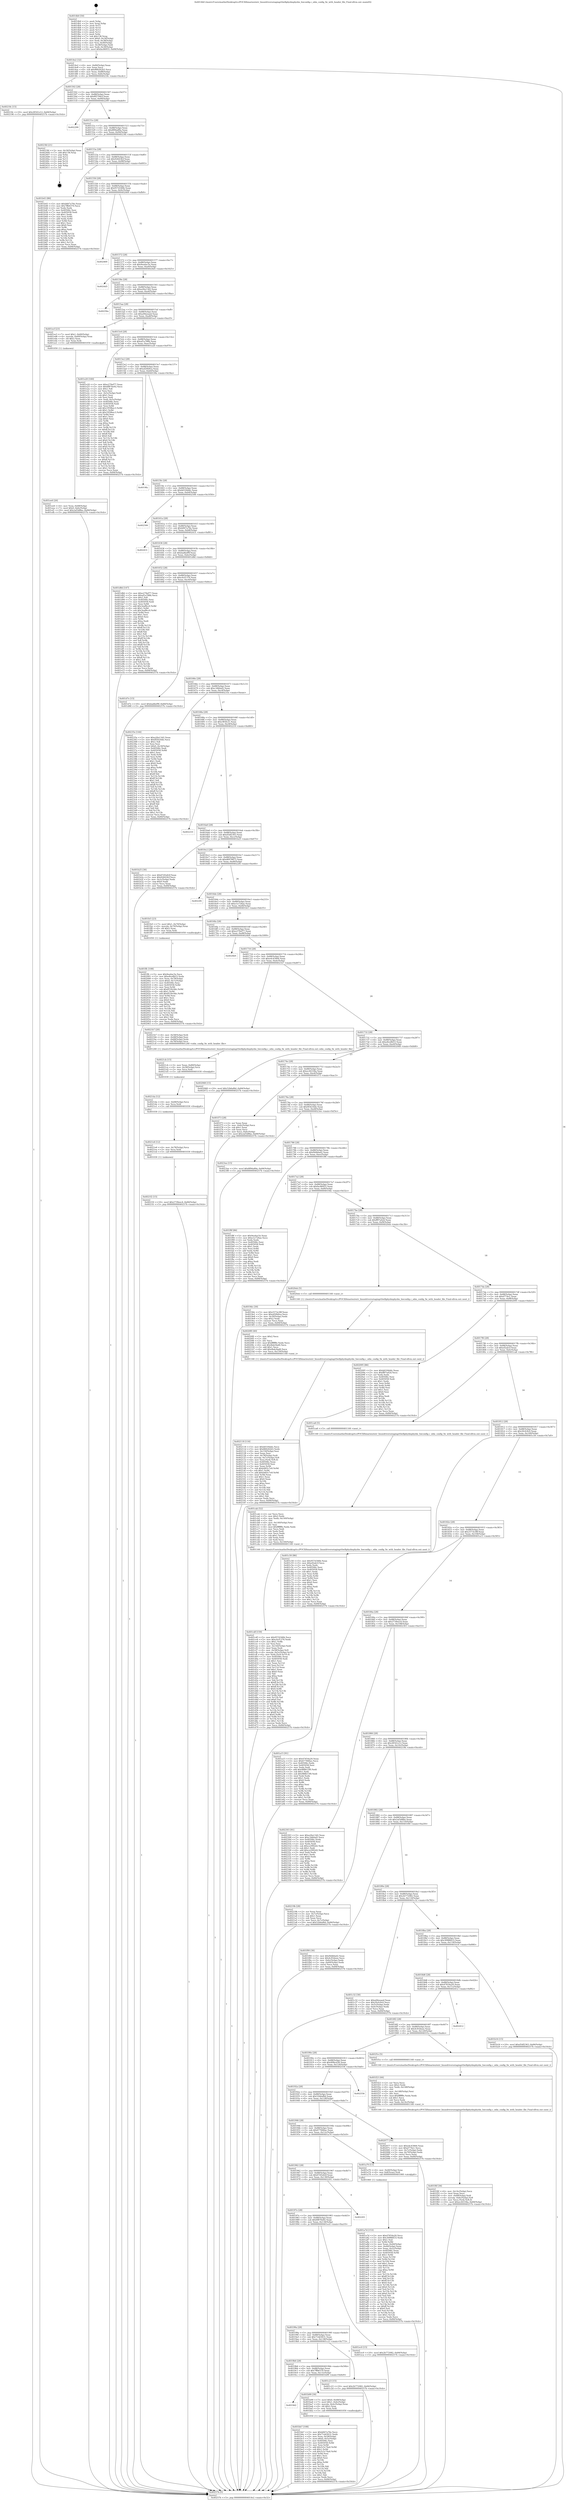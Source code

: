 digraph "0x4014b0" {
  label = "0x4014b0 (/mnt/c/Users/mathe/Desktop/tcc/POCII/binaries/extr_linuxdriversstagingrtlwifiphydmphydm_hwconfig.c_odm_config_fw_with_header_file_Final-ollvm.out::main(0))"
  labelloc = "t"
  node[shape=record]

  Entry [label="",width=0.3,height=0.3,shape=circle,fillcolor=black,style=filled]
  "0x4014e2" [label="{
     0x4014e2 [32]\l
     | [instrs]\l
     &nbsp;&nbsp;0x4014e2 \<+6\>: mov -0x84(%rbp),%eax\l
     &nbsp;&nbsp;0x4014e8 \<+2\>: mov %eax,%ecx\l
     &nbsp;&nbsp;0x4014ea \<+6\>: sub $0x866262b5,%ecx\l
     &nbsp;&nbsp;0x4014f0 \<+6\>: mov %eax,-0x88(%rbp)\l
     &nbsp;&nbsp;0x4014f6 \<+6\>: mov %ecx,-0x8c(%rbp)\l
     &nbsp;&nbsp;0x4014fc \<+6\>: je 000000000040218c \<main+0xcdc\>\l
  }"]
  "0x40218c" [label="{
     0x40218c [15]\l
     | [instrs]\l
     &nbsp;&nbsp;0x40218c \<+10\>: movl $0x28541e12,-0x84(%rbp)\l
     &nbsp;&nbsp;0x402196 \<+5\>: jmp 000000000040257b \<main+0x10cb\>\l
  }"]
  "0x401502" [label="{
     0x401502 [28]\l
     | [instrs]\l
     &nbsp;&nbsp;0x401502 \<+5\>: jmp 0000000000401507 \<main+0x57\>\l
     &nbsp;&nbsp;0x401507 \<+6\>: mov -0x88(%rbp),%eax\l
     &nbsp;&nbsp;0x40150d \<+5\>: sub $0x8f2706cf,%eax\l
     &nbsp;&nbsp;0x401512 \<+6\>: mov %eax,-0x90(%rbp)\l
     &nbsp;&nbsp;0x401518 \<+6\>: je 0000000000402299 \<main+0xde9\>\l
  }"]
  Exit [label="",width=0.3,height=0.3,shape=circle,fillcolor=black,style=filled,peripheries=2]
  "0x402299" [label="{
     0x402299\l
  }", style=dashed]
  "0x40151e" [label="{
     0x40151e [28]\l
     | [instrs]\l
     &nbsp;&nbsp;0x40151e \<+5\>: jmp 0000000000401523 \<main+0x73\>\l
     &nbsp;&nbsp;0x401523 \<+6\>: mov -0x88(%rbp),%eax\l
     &nbsp;&nbsp;0x401529 \<+5\>: sub $0x8f94a89a,%eax\l
     &nbsp;&nbsp;0x40152e \<+6\>: mov %eax,-0x94(%rbp)\l
     &nbsp;&nbsp;0x401534 \<+6\>: je 00000000004023fd \<main+0xf4d\>\l
  }"]
  "0x4021f2" [label="{
     0x4021f2 [15]\l
     | [instrs]\l
     &nbsp;&nbsp;0x4021f2 \<+10\>: movl $0x2739eec4,-0x84(%rbp)\l
     &nbsp;&nbsp;0x4021fc \<+5\>: jmp 000000000040257b \<main+0x10cb\>\l
  }"]
  "0x4023fd" [label="{
     0x4023fd [21]\l
     | [instrs]\l
     &nbsp;&nbsp;0x4023fd \<+3\>: mov -0x34(%rbp),%eax\l
     &nbsp;&nbsp;0x402400 \<+7\>: add $0x138,%rsp\l
     &nbsp;&nbsp;0x402407 \<+1\>: pop %rbx\l
     &nbsp;&nbsp;0x402408 \<+2\>: pop %r12\l
     &nbsp;&nbsp;0x40240a \<+2\>: pop %r13\l
     &nbsp;&nbsp;0x40240c \<+2\>: pop %r14\l
     &nbsp;&nbsp;0x40240e \<+2\>: pop %r15\l
     &nbsp;&nbsp;0x402410 \<+1\>: pop %rbp\l
     &nbsp;&nbsp;0x402411 \<+1\>: ret\l
  }"]
  "0x40153a" [label="{
     0x40153a [28]\l
     | [instrs]\l
     &nbsp;&nbsp;0x40153a \<+5\>: jmp 000000000040153f \<main+0x8f\>\l
     &nbsp;&nbsp;0x40153f \<+6\>: mov -0x88(%rbp),%eax\l
     &nbsp;&nbsp;0x401545 \<+5\>: sub $0x92643fcf,%eax\l
     &nbsp;&nbsp;0x40154a \<+6\>: mov %eax,-0x98(%rbp)\l
     &nbsp;&nbsp;0x401550 \<+6\>: je 0000000000401b43 \<main+0x693\>\l
  }"]
  "0x4021e6" [label="{
     0x4021e6 [12]\l
     | [instrs]\l
     &nbsp;&nbsp;0x4021e6 \<+4\>: mov -0x78(%rbp),%rcx\l
     &nbsp;&nbsp;0x4021ea \<+3\>: mov %rcx,%rdi\l
     &nbsp;&nbsp;0x4021ed \<+5\>: call 0000000000401030 \<free@plt\>\l
     | [calls]\l
     &nbsp;&nbsp;0x401030 \{1\} (unknown)\l
  }"]
  "0x401b43" [label="{
     0x401b43 [86]\l
     | [instrs]\l
     &nbsp;&nbsp;0x401b43 \<+5\>: mov $0xb847a76e,%eax\l
     &nbsp;&nbsp;0x401b48 \<+5\>: mov $0x7ffb6370,%ecx\l
     &nbsp;&nbsp;0x401b4d \<+2\>: xor %edx,%edx\l
     &nbsp;&nbsp;0x401b4f \<+7\>: mov 0x40506c,%esi\l
     &nbsp;&nbsp;0x401b56 \<+7\>: mov 0x405058,%edi\l
     &nbsp;&nbsp;0x401b5d \<+3\>: sub $0x1,%edx\l
     &nbsp;&nbsp;0x401b60 \<+3\>: mov %esi,%r8d\l
     &nbsp;&nbsp;0x401b63 \<+3\>: add %edx,%r8d\l
     &nbsp;&nbsp;0x401b66 \<+4\>: imul %r8d,%esi\l
     &nbsp;&nbsp;0x401b6a \<+3\>: and $0x1,%esi\l
     &nbsp;&nbsp;0x401b6d \<+3\>: cmp $0x0,%esi\l
     &nbsp;&nbsp;0x401b70 \<+4\>: sete %r9b\l
     &nbsp;&nbsp;0x401b74 \<+3\>: cmp $0xa,%edi\l
     &nbsp;&nbsp;0x401b77 \<+4\>: setl %r10b\l
     &nbsp;&nbsp;0x401b7b \<+3\>: mov %r9b,%r11b\l
     &nbsp;&nbsp;0x401b7e \<+3\>: and %r10b,%r11b\l
     &nbsp;&nbsp;0x401b81 \<+3\>: xor %r10b,%r9b\l
     &nbsp;&nbsp;0x401b84 \<+3\>: or %r9b,%r11b\l
     &nbsp;&nbsp;0x401b87 \<+4\>: test $0x1,%r11b\l
     &nbsp;&nbsp;0x401b8b \<+3\>: cmovne %ecx,%eax\l
     &nbsp;&nbsp;0x401b8e \<+6\>: mov %eax,-0x84(%rbp)\l
     &nbsp;&nbsp;0x401b94 \<+5\>: jmp 000000000040257b \<main+0x10cb\>\l
  }"]
  "0x401556" [label="{
     0x401556 [28]\l
     | [instrs]\l
     &nbsp;&nbsp;0x401556 \<+5\>: jmp 000000000040155b \<main+0xab\>\l
     &nbsp;&nbsp;0x40155b \<+6\>: mov -0x88(%rbp),%eax\l
     &nbsp;&nbsp;0x401561 \<+5\>: sub $0x957d346b,%eax\l
     &nbsp;&nbsp;0x401566 \<+6\>: mov %eax,-0x9c(%rbp)\l
     &nbsp;&nbsp;0x40156c \<+6\>: je 0000000000402469 \<main+0xfb9\>\l
  }"]
  "0x4021da" [label="{
     0x4021da [12]\l
     | [instrs]\l
     &nbsp;&nbsp;0x4021da \<+4\>: mov -0x68(%rbp),%rcx\l
     &nbsp;&nbsp;0x4021de \<+3\>: mov %rcx,%rdi\l
     &nbsp;&nbsp;0x4021e1 \<+5\>: call 0000000000401030 \<free@plt\>\l
     | [calls]\l
     &nbsp;&nbsp;0x401030 \{1\} (unknown)\l
  }"]
  "0x402469" [label="{
     0x402469\l
  }", style=dashed]
  "0x401572" [label="{
     0x401572 [28]\l
     | [instrs]\l
     &nbsp;&nbsp;0x401572 \<+5\>: jmp 0000000000401577 \<main+0xc7\>\l
     &nbsp;&nbsp;0x401577 \<+6\>: mov -0x88(%rbp),%eax\l
     &nbsp;&nbsp;0x40157d \<+5\>: sub $0x9ea4ac5e,%eax\l
     &nbsp;&nbsp;0x401582 \<+6\>: mov %eax,-0xa0(%rbp)\l
     &nbsp;&nbsp;0x401588 \<+6\>: je 00000000004024d5 \<main+0x1025\>\l
  }"]
  "0x4021cb" [label="{
     0x4021cb [15]\l
     | [instrs]\l
     &nbsp;&nbsp;0x4021cb \<+3\>: mov %eax,-0x80(%rbp)\l
     &nbsp;&nbsp;0x4021ce \<+4\>: mov -0x58(%rbp),%rcx\l
     &nbsp;&nbsp;0x4021d2 \<+3\>: mov %rcx,%rdi\l
     &nbsp;&nbsp;0x4021d5 \<+5\>: call 0000000000401030 \<free@plt\>\l
     | [calls]\l
     &nbsp;&nbsp;0x401030 \{1\} (unknown)\l
  }"]
  "0x4024d5" [label="{
     0x4024d5\l
  }", style=dashed]
  "0x40158e" [label="{
     0x40158e [28]\l
     | [instrs]\l
     &nbsp;&nbsp;0x40158e \<+5\>: jmp 0000000000401593 \<main+0xe3\>\l
     &nbsp;&nbsp;0x401593 \<+6\>: mov -0x88(%rbp),%eax\l
     &nbsp;&nbsp;0x401599 \<+5\>: sub $0xa26a13d2,%eax\l
     &nbsp;&nbsp;0x40159e \<+6\>: mov %eax,-0xa4(%rbp)\l
     &nbsp;&nbsp;0x4015a4 \<+6\>: je 000000000040256a \<main+0x10ba\>\l
  }"]
  "0x402118" [label="{
     0x402118 [116]\l
     | [instrs]\l
     &nbsp;&nbsp;0x402118 \<+5\>: mov $0xb6104ddc,%ecx\l
     &nbsp;&nbsp;0x40211d \<+5\>: mov $0x866262b5,%edx\l
     &nbsp;&nbsp;0x402122 \<+6\>: mov -0x150(%rbp),%esi\l
     &nbsp;&nbsp;0x402128 \<+3\>: imul %eax,%esi\l
     &nbsp;&nbsp;0x40212b \<+4\>: mov -0x78(%rbp),%rdi\l
     &nbsp;&nbsp;0x40212f \<+4\>: movslq -0x7c(%rbp),%r8\l
     &nbsp;&nbsp;0x402133 \<+4\>: mov %esi,(%rdi,%r8,4)\l
     &nbsp;&nbsp;0x402137 \<+7\>: mov 0x40506c,%eax\l
     &nbsp;&nbsp;0x40213e \<+7\>: mov 0x405058,%esi\l
     &nbsp;&nbsp;0x402145 \<+3\>: mov %eax,%r9d\l
     &nbsp;&nbsp;0x402148 \<+7\>: sub $0xb465c7e9,%r9d\l
     &nbsp;&nbsp;0x40214f \<+4\>: sub $0x1,%r9d\l
     &nbsp;&nbsp;0x402153 \<+7\>: add $0xb465c7e9,%r9d\l
     &nbsp;&nbsp;0x40215a \<+4\>: imul %r9d,%eax\l
     &nbsp;&nbsp;0x40215e \<+3\>: and $0x1,%eax\l
     &nbsp;&nbsp;0x402161 \<+3\>: cmp $0x0,%eax\l
     &nbsp;&nbsp;0x402164 \<+4\>: sete %r10b\l
     &nbsp;&nbsp;0x402168 \<+3\>: cmp $0xa,%esi\l
     &nbsp;&nbsp;0x40216b \<+4\>: setl %r11b\l
     &nbsp;&nbsp;0x40216f \<+3\>: mov %r10b,%bl\l
     &nbsp;&nbsp;0x402172 \<+3\>: and %r11b,%bl\l
     &nbsp;&nbsp;0x402175 \<+3\>: xor %r11b,%r10b\l
     &nbsp;&nbsp;0x402178 \<+3\>: or %r10b,%bl\l
     &nbsp;&nbsp;0x40217b \<+3\>: test $0x1,%bl\l
     &nbsp;&nbsp;0x40217e \<+3\>: cmovne %edx,%ecx\l
     &nbsp;&nbsp;0x402181 \<+6\>: mov %ecx,-0x84(%rbp)\l
     &nbsp;&nbsp;0x402187 \<+5\>: jmp 000000000040257b \<main+0x10cb\>\l
  }"]
  "0x40256a" [label="{
     0x40256a\l
  }", style=dashed]
  "0x4015aa" [label="{
     0x4015aa [28]\l
     | [instrs]\l
     &nbsp;&nbsp;0x4015aa \<+5\>: jmp 00000000004015af \<main+0xff\>\l
     &nbsp;&nbsp;0x4015af \<+6\>: mov -0x88(%rbp),%eax\l
     &nbsp;&nbsp;0x4015b5 \<+5\>: sub $0xa94eeaed,%eax\l
     &nbsp;&nbsp;0x4015ba \<+6\>: mov %eax,-0xa8(%rbp)\l
     &nbsp;&nbsp;0x4015c0 \<+6\>: je 0000000000401ecf \<main+0xa1f\>\l
  }"]
  "0x4020f0" [label="{
     0x4020f0 [40]\l
     | [instrs]\l
     &nbsp;&nbsp;0x4020f0 \<+5\>: mov $0x2,%ecx\l
     &nbsp;&nbsp;0x4020f5 \<+1\>: cltd\l
     &nbsp;&nbsp;0x4020f6 \<+2\>: idiv %ecx\l
     &nbsp;&nbsp;0x4020f8 \<+6\>: imul $0xfffffffe,%edx,%ecx\l
     &nbsp;&nbsp;0x4020fe \<+6\>: sub $0x4bdc9ad0,%ecx\l
     &nbsp;&nbsp;0x402104 \<+3\>: add $0x1,%ecx\l
     &nbsp;&nbsp;0x402107 \<+6\>: add $0x4bdc9ad0,%ecx\l
     &nbsp;&nbsp;0x40210d \<+6\>: mov %ecx,-0x150(%rbp)\l
     &nbsp;&nbsp;0x402113 \<+5\>: call 0000000000401160 \<next_i\>\l
     | [calls]\l
     &nbsp;&nbsp;0x401160 \{1\} (/mnt/c/Users/mathe/Desktop/tcc/POCII/binaries/extr_linuxdriversstagingrtlwifiphydmphydm_hwconfig.c_odm_config_fw_with_header_file_Final-ollvm.out::next_i)\l
  }"]
  "0x401ecf" [label="{
     0x401ecf [23]\l
     | [instrs]\l
     &nbsp;&nbsp;0x401ecf \<+7\>: movl $0x1,-0x60(%rbp)\l
     &nbsp;&nbsp;0x401ed6 \<+4\>: movslq -0x60(%rbp),%rax\l
     &nbsp;&nbsp;0x401eda \<+4\>: shl $0x2,%rax\l
     &nbsp;&nbsp;0x401ede \<+3\>: mov %rax,%rdi\l
     &nbsp;&nbsp;0x401ee1 \<+5\>: call 0000000000401050 \<malloc@plt\>\l
     | [calls]\l
     &nbsp;&nbsp;0x401050 \{1\} (unknown)\l
  }"]
  "0x4015c6" [label="{
     0x4015c6 [28]\l
     | [instrs]\l
     &nbsp;&nbsp;0x4015c6 \<+5\>: jmp 00000000004015cb \<main+0x11b\>\l
     &nbsp;&nbsp;0x4015cb \<+6\>: mov -0x88(%rbp),%eax\l
     &nbsp;&nbsp;0x4015d1 \<+5\>: sub $0xaf1a788b,%eax\l
     &nbsp;&nbsp;0x4015d6 \<+6\>: mov %eax,-0xac(%rbp)\l
     &nbsp;&nbsp;0x4015dc \<+6\>: je 0000000000401e20 \<main+0x970\>\l
  }"]
  "0x401ffc" [label="{
     0x401ffc [108]\l
     | [instrs]\l
     &nbsp;&nbsp;0x401ffc \<+5\>: mov $0x9ea4ac5e,%ecx\l
     &nbsp;&nbsp;0x402001 \<+5\>: mov $0xe8ce8b53,%edx\l
     &nbsp;&nbsp;0x402006 \<+4\>: mov %rax,-0x78(%rbp)\l
     &nbsp;&nbsp;0x40200a \<+7\>: movl $0x0,-0x7c(%rbp)\l
     &nbsp;&nbsp;0x402011 \<+7\>: mov 0x40506c,%esi\l
     &nbsp;&nbsp;0x402018 \<+8\>: mov 0x405058,%r8d\l
     &nbsp;&nbsp;0x402020 \<+3\>: mov %esi,%r9d\l
     &nbsp;&nbsp;0x402023 \<+7\>: sub $0x8530c9dc,%r9d\l
     &nbsp;&nbsp;0x40202a \<+4\>: sub $0x1,%r9d\l
     &nbsp;&nbsp;0x40202e \<+7\>: add $0x8530c9dc,%r9d\l
     &nbsp;&nbsp;0x402035 \<+4\>: imul %r9d,%esi\l
     &nbsp;&nbsp;0x402039 \<+3\>: and $0x1,%esi\l
     &nbsp;&nbsp;0x40203c \<+3\>: cmp $0x0,%esi\l
     &nbsp;&nbsp;0x40203f \<+4\>: sete %r10b\l
     &nbsp;&nbsp;0x402043 \<+4\>: cmp $0xa,%r8d\l
     &nbsp;&nbsp;0x402047 \<+4\>: setl %r11b\l
     &nbsp;&nbsp;0x40204b \<+3\>: mov %r10b,%bl\l
     &nbsp;&nbsp;0x40204e \<+3\>: and %r11b,%bl\l
     &nbsp;&nbsp;0x402051 \<+3\>: xor %r11b,%r10b\l
     &nbsp;&nbsp;0x402054 \<+3\>: or %r10b,%bl\l
     &nbsp;&nbsp;0x402057 \<+3\>: test $0x1,%bl\l
     &nbsp;&nbsp;0x40205a \<+3\>: cmovne %edx,%ecx\l
     &nbsp;&nbsp;0x40205d \<+6\>: mov %ecx,-0x84(%rbp)\l
     &nbsp;&nbsp;0x402063 \<+5\>: jmp 000000000040257b \<main+0x10cb\>\l
  }"]
  "0x401e20" [label="{
     0x401e20 [160]\l
     | [instrs]\l
     &nbsp;&nbsp;0x401e20 \<+5\>: mov $0xe279ef77,%eax\l
     &nbsp;&nbsp;0x401e25 \<+5\>: mov $0x6f870e92,%ecx\l
     &nbsp;&nbsp;0x401e2a \<+2\>: mov $0x1,%dl\l
     &nbsp;&nbsp;0x401e2c \<+2\>: xor %esi,%esi\l
     &nbsp;&nbsp;0x401e2e \<+3\>: mov -0x5c(%rbp),%edi\l
     &nbsp;&nbsp;0x401e31 \<+3\>: sub $0x1,%esi\l
     &nbsp;&nbsp;0x401e34 \<+2\>: sub %esi,%edi\l
     &nbsp;&nbsp;0x401e36 \<+3\>: mov %edi,-0x5c(%rbp)\l
     &nbsp;&nbsp;0x401e39 \<+7\>: mov 0x40506c,%esi\l
     &nbsp;&nbsp;0x401e40 \<+7\>: mov 0x405058,%edi\l
     &nbsp;&nbsp;0x401e47 \<+3\>: mov %esi,%r8d\l
     &nbsp;&nbsp;0x401e4a \<+7\>: add $0x1959bec3,%r8d\l
     &nbsp;&nbsp;0x401e51 \<+4\>: sub $0x1,%r8d\l
     &nbsp;&nbsp;0x401e55 \<+7\>: sub $0x1959bec3,%r8d\l
     &nbsp;&nbsp;0x401e5c \<+4\>: imul %r8d,%esi\l
     &nbsp;&nbsp;0x401e60 \<+3\>: and $0x1,%esi\l
     &nbsp;&nbsp;0x401e63 \<+3\>: cmp $0x0,%esi\l
     &nbsp;&nbsp;0x401e66 \<+4\>: sete %r9b\l
     &nbsp;&nbsp;0x401e6a \<+3\>: cmp $0xa,%edi\l
     &nbsp;&nbsp;0x401e6d \<+4\>: setl %r10b\l
     &nbsp;&nbsp;0x401e71 \<+3\>: mov %r9b,%r11b\l
     &nbsp;&nbsp;0x401e74 \<+4\>: xor $0xff,%r11b\l
     &nbsp;&nbsp;0x401e78 \<+3\>: mov %r10b,%bl\l
     &nbsp;&nbsp;0x401e7b \<+3\>: xor $0xff,%bl\l
     &nbsp;&nbsp;0x401e7e \<+3\>: xor $0x0,%dl\l
     &nbsp;&nbsp;0x401e81 \<+3\>: mov %r11b,%r14b\l
     &nbsp;&nbsp;0x401e84 \<+4\>: and $0x0,%r14b\l
     &nbsp;&nbsp;0x401e88 \<+3\>: and %dl,%r9b\l
     &nbsp;&nbsp;0x401e8b \<+3\>: mov %bl,%r15b\l
     &nbsp;&nbsp;0x401e8e \<+4\>: and $0x0,%r15b\l
     &nbsp;&nbsp;0x401e92 \<+3\>: and %dl,%r10b\l
     &nbsp;&nbsp;0x401e95 \<+3\>: or %r9b,%r14b\l
     &nbsp;&nbsp;0x401e98 \<+3\>: or %r10b,%r15b\l
     &nbsp;&nbsp;0x401e9b \<+3\>: xor %r15b,%r14b\l
     &nbsp;&nbsp;0x401e9e \<+3\>: or %bl,%r11b\l
     &nbsp;&nbsp;0x401ea1 \<+4\>: xor $0xff,%r11b\l
     &nbsp;&nbsp;0x401ea5 \<+3\>: or $0x0,%dl\l
     &nbsp;&nbsp;0x401ea8 \<+3\>: and %dl,%r11b\l
     &nbsp;&nbsp;0x401eab \<+3\>: or %r11b,%r14b\l
     &nbsp;&nbsp;0x401eae \<+4\>: test $0x1,%r14b\l
     &nbsp;&nbsp;0x401eb2 \<+3\>: cmovne %ecx,%eax\l
     &nbsp;&nbsp;0x401eb5 \<+6\>: mov %eax,-0x84(%rbp)\l
     &nbsp;&nbsp;0x401ebb \<+5\>: jmp 000000000040257b \<main+0x10cb\>\l
  }"]
  "0x4015e2" [label="{
     0x4015e2 [28]\l
     | [instrs]\l
     &nbsp;&nbsp;0x4015e2 \<+5\>: jmp 00000000004015e7 \<main+0x137\>\l
     &nbsp;&nbsp;0x4015e7 \<+6\>: mov -0x88(%rbp),%eax\l
     &nbsp;&nbsp;0x4015ed \<+5\>: sub $0xaf20b9ca,%eax\l
     &nbsp;&nbsp;0x4015f2 \<+6\>: mov %eax,-0xb0(%rbp)\l
     &nbsp;&nbsp;0x4015f8 \<+6\>: je 00000000004019fa \<main+0x54a\>\l
  }"]
  "0x401f4f" [label="{
     0x401f4f [36]\l
     | [instrs]\l
     &nbsp;&nbsp;0x401f4f \<+6\>: mov -0x14c(%rbp),%ecx\l
     &nbsp;&nbsp;0x401f55 \<+3\>: imul %eax,%ecx\l
     &nbsp;&nbsp;0x401f58 \<+4\>: mov -0x68(%rbp),%rdi\l
     &nbsp;&nbsp;0x401f5c \<+4\>: movslq -0x6c(%rbp),%r8\l
     &nbsp;&nbsp;0x401f60 \<+4\>: mov %ecx,(%rdi,%r8,4)\l
     &nbsp;&nbsp;0x401f64 \<+10\>: movl $0xec44336a,-0x84(%rbp)\l
     &nbsp;&nbsp;0x401f6e \<+5\>: jmp 000000000040257b \<main+0x10cb\>\l
  }"]
  "0x4019fa" [label="{
     0x4019fa\l
  }", style=dashed]
  "0x4015fe" [label="{
     0x4015fe [28]\l
     | [instrs]\l
     &nbsp;&nbsp;0x4015fe \<+5\>: jmp 0000000000401603 \<main+0x153\>\l
     &nbsp;&nbsp;0x401603 \<+6\>: mov -0x88(%rbp),%eax\l
     &nbsp;&nbsp;0x401609 \<+5\>: sub $0xb6104ddc,%eax\l
     &nbsp;&nbsp;0x40160e \<+6\>: mov %eax,-0xb4(%rbp)\l
     &nbsp;&nbsp;0x401614 \<+6\>: je 0000000000402506 \<main+0x1056\>\l
  }"]
  "0x401f23" [label="{
     0x401f23 [44]\l
     | [instrs]\l
     &nbsp;&nbsp;0x401f23 \<+2\>: xor %ecx,%ecx\l
     &nbsp;&nbsp;0x401f25 \<+5\>: mov $0x2,%edx\l
     &nbsp;&nbsp;0x401f2a \<+6\>: mov %edx,-0x148(%rbp)\l
     &nbsp;&nbsp;0x401f30 \<+1\>: cltd\l
     &nbsp;&nbsp;0x401f31 \<+6\>: mov -0x148(%rbp),%esi\l
     &nbsp;&nbsp;0x401f37 \<+2\>: idiv %esi\l
     &nbsp;&nbsp;0x401f39 \<+6\>: imul $0xfffffffe,%edx,%edx\l
     &nbsp;&nbsp;0x401f3f \<+3\>: sub $0x1,%ecx\l
     &nbsp;&nbsp;0x401f42 \<+2\>: sub %ecx,%edx\l
     &nbsp;&nbsp;0x401f44 \<+6\>: mov %edx,-0x14c(%rbp)\l
     &nbsp;&nbsp;0x401f4a \<+5\>: call 0000000000401160 \<next_i\>\l
     | [calls]\l
     &nbsp;&nbsp;0x401160 \{1\} (/mnt/c/Users/mathe/Desktop/tcc/POCII/binaries/extr_linuxdriversstagingrtlwifiphydmphydm_hwconfig.c_odm_config_fw_with_header_file_Final-ollvm.out::next_i)\l
  }"]
  "0x402506" [label="{
     0x402506\l
  }", style=dashed]
  "0x40161a" [label="{
     0x40161a [28]\l
     | [instrs]\l
     &nbsp;&nbsp;0x40161a \<+5\>: jmp 000000000040161f \<main+0x16f\>\l
     &nbsp;&nbsp;0x40161f \<+6\>: mov -0x88(%rbp),%eax\l
     &nbsp;&nbsp;0x401625 \<+5\>: sub $0xb847a76e,%eax\l
     &nbsp;&nbsp;0x40162a \<+6\>: mov %eax,-0xb8(%rbp)\l
     &nbsp;&nbsp;0x401630 \<+6\>: je 0000000000402431 \<main+0xf81\>\l
  }"]
  "0x401ee6" [label="{
     0x401ee6 [26]\l
     | [instrs]\l
     &nbsp;&nbsp;0x401ee6 \<+4\>: mov %rax,-0x68(%rbp)\l
     &nbsp;&nbsp;0x401eea \<+7\>: movl $0x0,-0x6c(%rbp)\l
     &nbsp;&nbsp;0x401ef1 \<+10\>: movl $0x2af3d8be,-0x84(%rbp)\l
     &nbsp;&nbsp;0x401efb \<+5\>: jmp 000000000040257b \<main+0x10cb\>\l
  }"]
  "0x402431" [label="{
     0x402431\l
  }", style=dashed]
  "0x401636" [label="{
     0x401636 [28]\l
     | [instrs]\l
     &nbsp;&nbsp;0x401636 \<+5\>: jmp 000000000040163b \<main+0x18b\>\l
     &nbsp;&nbsp;0x40163b \<+6\>: mov -0x88(%rbp),%eax\l
     &nbsp;&nbsp;0x401641 \<+5\>: sub $0xbadbef9f,%eax\l
     &nbsp;&nbsp;0x401646 \<+6\>: mov %eax,-0xbc(%rbp)\l
     &nbsp;&nbsp;0x40164c \<+6\>: je 0000000000401d8d \<main+0x8dd\>\l
  }"]
  "0x401cdf" [label="{
     0x401cdf [159]\l
     | [instrs]\l
     &nbsp;&nbsp;0x401cdf \<+5\>: mov $0x957d346b,%ecx\l
     &nbsp;&nbsp;0x401ce4 \<+5\>: mov $0xc0cf1376,%edx\l
     &nbsp;&nbsp;0x401ce9 \<+3\>: mov $0x1,%r8b\l
     &nbsp;&nbsp;0x401cec \<+2\>: xor %esi,%esi\l
     &nbsp;&nbsp;0x401cee \<+6\>: mov -0x144(%rbp),%edi\l
     &nbsp;&nbsp;0x401cf4 \<+3\>: imul %eax,%edi\l
     &nbsp;&nbsp;0x401cf7 \<+4\>: mov -0x58(%rbp),%r9\l
     &nbsp;&nbsp;0x401cfb \<+4\>: movslq -0x5c(%rbp),%r10\l
     &nbsp;&nbsp;0x401cff \<+4\>: mov %edi,(%r9,%r10,4)\l
     &nbsp;&nbsp;0x401d03 \<+7\>: mov 0x40506c,%eax\l
     &nbsp;&nbsp;0x401d0a \<+7\>: mov 0x405058,%edi\l
     &nbsp;&nbsp;0x401d11 \<+3\>: sub $0x1,%esi\l
     &nbsp;&nbsp;0x401d14 \<+3\>: mov %eax,%r11d\l
     &nbsp;&nbsp;0x401d17 \<+3\>: add %esi,%r11d\l
     &nbsp;&nbsp;0x401d1a \<+4\>: imul %r11d,%eax\l
     &nbsp;&nbsp;0x401d1e \<+3\>: and $0x1,%eax\l
     &nbsp;&nbsp;0x401d21 \<+3\>: cmp $0x0,%eax\l
     &nbsp;&nbsp;0x401d24 \<+3\>: sete %bl\l
     &nbsp;&nbsp;0x401d27 \<+3\>: cmp $0xa,%edi\l
     &nbsp;&nbsp;0x401d2a \<+4\>: setl %r14b\l
     &nbsp;&nbsp;0x401d2e \<+3\>: mov %bl,%r15b\l
     &nbsp;&nbsp;0x401d31 \<+4\>: xor $0xff,%r15b\l
     &nbsp;&nbsp;0x401d35 \<+3\>: mov %r14b,%r12b\l
     &nbsp;&nbsp;0x401d38 \<+4\>: xor $0xff,%r12b\l
     &nbsp;&nbsp;0x401d3c \<+4\>: xor $0x0,%r8b\l
     &nbsp;&nbsp;0x401d40 \<+3\>: mov %r15b,%r13b\l
     &nbsp;&nbsp;0x401d43 \<+4\>: and $0x0,%r13b\l
     &nbsp;&nbsp;0x401d47 \<+3\>: and %r8b,%bl\l
     &nbsp;&nbsp;0x401d4a \<+3\>: mov %r12b,%al\l
     &nbsp;&nbsp;0x401d4d \<+2\>: and $0x0,%al\l
     &nbsp;&nbsp;0x401d4f \<+3\>: and %r8b,%r14b\l
     &nbsp;&nbsp;0x401d52 \<+3\>: or %bl,%r13b\l
     &nbsp;&nbsp;0x401d55 \<+3\>: or %r14b,%al\l
     &nbsp;&nbsp;0x401d58 \<+3\>: xor %al,%r13b\l
     &nbsp;&nbsp;0x401d5b \<+3\>: or %r12b,%r15b\l
     &nbsp;&nbsp;0x401d5e \<+4\>: xor $0xff,%r15b\l
     &nbsp;&nbsp;0x401d62 \<+4\>: or $0x0,%r8b\l
     &nbsp;&nbsp;0x401d66 \<+3\>: and %r8b,%r15b\l
     &nbsp;&nbsp;0x401d69 \<+3\>: or %r15b,%r13b\l
     &nbsp;&nbsp;0x401d6c \<+4\>: test $0x1,%r13b\l
     &nbsp;&nbsp;0x401d70 \<+3\>: cmovne %edx,%ecx\l
     &nbsp;&nbsp;0x401d73 \<+6\>: mov %ecx,-0x84(%rbp)\l
     &nbsp;&nbsp;0x401d79 \<+5\>: jmp 000000000040257b \<main+0x10cb\>\l
  }"]
  "0x401d8d" [label="{
     0x401d8d [147]\l
     | [instrs]\l
     &nbsp;&nbsp;0x401d8d \<+5\>: mov $0xe279ef77,%eax\l
     &nbsp;&nbsp;0x401d92 \<+5\>: mov $0xaf1a788b,%ecx\l
     &nbsp;&nbsp;0x401d97 \<+2\>: mov $0x1,%dl\l
     &nbsp;&nbsp;0x401d99 \<+7\>: mov 0x40506c,%esi\l
     &nbsp;&nbsp;0x401da0 \<+7\>: mov 0x405058,%edi\l
     &nbsp;&nbsp;0x401da7 \<+3\>: mov %esi,%r8d\l
     &nbsp;&nbsp;0x401daa \<+7\>: add $0x3eaf8cc0,%r8d\l
     &nbsp;&nbsp;0x401db1 \<+4\>: sub $0x1,%r8d\l
     &nbsp;&nbsp;0x401db5 \<+7\>: sub $0x3eaf8cc0,%r8d\l
     &nbsp;&nbsp;0x401dbc \<+4\>: imul %r8d,%esi\l
     &nbsp;&nbsp;0x401dc0 \<+3\>: and $0x1,%esi\l
     &nbsp;&nbsp;0x401dc3 \<+3\>: cmp $0x0,%esi\l
     &nbsp;&nbsp;0x401dc6 \<+4\>: sete %r9b\l
     &nbsp;&nbsp;0x401dca \<+3\>: cmp $0xa,%edi\l
     &nbsp;&nbsp;0x401dcd \<+4\>: setl %r10b\l
     &nbsp;&nbsp;0x401dd1 \<+3\>: mov %r9b,%r11b\l
     &nbsp;&nbsp;0x401dd4 \<+4\>: xor $0xff,%r11b\l
     &nbsp;&nbsp;0x401dd8 \<+3\>: mov %r10b,%bl\l
     &nbsp;&nbsp;0x401ddb \<+3\>: xor $0xff,%bl\l
     &nbsp;&nbsp;0x401dde \<+3\>: xor $0x1,%dl\l
     &nbsp;&nbsp;0x401de1 \<+3\>: mov %r11b,%r14b\l
     &nbsp;&nbsp;0x401de4 \<+4\>: and $0xff,%r14b\l
     &nbsp;&nbsp;0x401de8 \<+3\>: and %dl,%r9b\l
     &nbsp;&nbsp;0x401deb \<+3\>: mov %bl,%r15b\l
     &nbsp;&nbsp;0x401dee \<+4\>: and $0xff,%r15b\l
     &nbsp;&nbsp;0x401df2 \<+3\>: and %dl,%r10b\l
     &nbsp;&nbsp;0x401df5 \<+3\>: or %r9b,%r14b\l
     &nbsp;&nbsp;0x401df8 \<+3\>: or %r10b,%r15b\l
     &nbsp;&nbsp;0x401dfb \<+3\>: xor %r15b,%r14b\l
     &nbsp;&nbsp;0x401dfe \<+3\>: or %bl,%r11b\l
     &nbsp;&nbsp;0x401e01 \<+4\>: xor $0xff,%r11b\l
     &nbsp;&nbsp;0x401e05 \<+3\>: or $0x1,%dl\l
     &nbsp;&nbsp;0x401e08 \<+3\>: and %dl,%r11b\l
     &nbsp;&nbsp;0x401e0b \<+3\>: or %r11b,%r14b\l
     &nbsp;&nbsp;0x401e0e \<+4\>: test $0x1,%r14b\l
     &nbsp;&nbsp;0x401e12 \<+3\>: cmovne %ecx,%eax\l
     &nbsp;&nbsp;0x401e15 \<+6\>: mov %eax,-0x84(%rbp)\l
     &nbsp;&nbsp;0x401e1b \<+5\>: jmp 000000000040257b \<main+0x10cb\>\l
  }"]
  "0x401652" [label="{
     0x401652 [28]\l
     | [instrs]\l
     &nbsp;&nbsp;0x401652 \<+5\>: jmp 0000000000401657 \<main+0x1a7\>\l
     &nbsp;&nbsp;0x401657 \<+6\>: mov -0x88(%rbp),%eax\l
     &nbsp;&nbsp;0x40165d \<+5\>: sub $0xc0cf1376,%eax\l
     &nbsp;&nbsp;0x401662 \<+6\>: mov %eax,-0xc0(%rbp)\l
     &nbsp;&nbsp;0x401668 \<+6\>: je 0000000000401d7e \<main+0x8ce\>\l
  }"]
  "0x401cab" [label="{
     0x401cab [52]\l
     | [instrs]\l
     &nbsp;&nbsp;0x401cab \<+2\>: xor %ecx,%ecx\l
     &nbsp;&nbsp;0x401cad \<+5\>: mov $0x2,%edx\l
     &nbsp;&nbsp;0x401cb2 \<+6\>: mov %edx,-0x140(%rbp)\l
     &nbsp;&nbsp;0x401cb8 \<+1\>: cltd\l
     &nbsp;&nbsp;0x401cb9 \<+6\>: mov -0x140(%rbp),%esi\l
     &nbsp;&nbsp;0x401cbf \<+2\>: idiv %esi\l
     &nbsp;&nbsp;0x401cc1 \<+6\>: imul $0xfffffffe,%edx,%edx\l
     &nbsp;&nbsp;0x401cc7 \<+2\>: mov %ecx,%edi\l
     &nbsp;&nbsp;0x401cc9 \<+2\>: sub %edx,%edi\l
     &nbsp;&nbsp;0x401ccb \<+2\>: mov %ecx,%edx\l
     &nbsp;&nbsp;0x401ccd \<+3\>: sub $0x1,%edx\l
     &nbsp;&nbsp;0x401cd0 \<+2\>: add %edx,%edi\l
     &nbsp;&nbsp;0x401cd2 \<+2\>: sub %edi,%ecx\l
     &nbsp;&nbsp;0x401cd4 \<+6\>: mov %ecx,-0x144(%rbp)\l
     &nbsp;&nbsp;0x401cda \<+5\>: call 0000000000401160 \<next_i\>\l
     | [calls]\l
     &nbsp;&nbsp;0x401160 \{1\} (/mnt/c/Users/mathe/Desktop/tcc/POCII/binaries/extr_linuxdriversstagingrtlwifiphydmphydm_hwconfig.c_odm_config_fw_with_header_file_Final-ollvm.out::next_i)\l
  }"]
  "0x401d7e" [label="{
     0x401d7e [15]\l
     | [instrs]\l
     &nbsp;&nbsp;0x401d7e \<+10\>: movl $0xbadbef9f,-0x84(%rbp)\l
     &nbsp;&nbsp;0x401d88 \<+5\>: jmp 000000000040257b \<main+0x10cb\>\l
  }"]
  "0x40166e" [label="{
     0x40166e [28]\l
     | [instrs]\l
     &nbsp;&nbsp;0x40166e \<+5\>: jmp 0000000000401673 \<main+0x1c3\>\l
     &nbsp;&nbsp;0x401673 \<+6\>: mov -0x88(%rbp),%eax\l
     &nbsp;&nbsp;0x401679 \<+5\>: sub $0xc3dbfad2,%eax\l
     &nbsp;&nbsp;0x40167e \<+6\>: mov %eax,-0xc4(%rbp)\l
     &nbsp;&nbsp;0x401684 \<+6\>: je 000000000040235e \<main+0xeae\>\l
  }"]
  "0x401bb7" [label="{
     0x401bb7 [108]\l
     | [instrs]\l
     &nbsp;&nbsp;0x401bb7 \<+5\>: mov $0xb847a76e,%ecx\l
     &nbsp;&nbsp;0x401bbc \<+5\>: mov $0x71dd3631,%edx\l
     &nbsp;&nbsp;0x401bc1 \<+4\>: mov %rax,-0x58(%rbp)\l
     &nbsp;&nbsp;0x401bc5 \<+7\>: movl $0x0,-0x5c(%rbp)\l
     &nbsp;&nbsp;0x401bcc \<+7\>: mov 0x40506c,%esi\l
     &nbsp;&nbsp;0x401bd3 \<+8\>: mov 0x405058,%r8d\l
     &nbsp;&nbsp;0x401bdb \<+3\>: mov %esi,%r9d\l
     &nbsp;&nbsp;0x401bde \<+7\>: add $0x5c5c74a0,%r9d\l
     &nbsp;&nbsp;0x401be5 \<+4\>: sub $0x1,%r9d\l
     &nbsp;&nbsp;0x401be9 \<+7\>: sub $0x5c5c74a0,%r9d\l
     &nbsp;&nbsp;0x401bf0 \<+4\>: imul %r9d,%esi\l
     &nbsp;&nbsp;0x401bf4 \<+3\>: and $0x1,%esi\l
     &nbsp;&nbsp;0x401bf7 \<+3\>: cmp $0x0,%esi\l
     &nbsp;&nbsp;0x401bfa \<+4\>: sete %r10b\l
     &nbsp;&nbsp;0x401bfe \<+4\>: cmp $0xa,%r8d\l
     &nbsp;&nbsp;0x401c02 \<+4\>: setl %r11b\l
     &nbsp;&nbsp;0x401c06 \<+3\>: mov %r10b,%bl\l
     &nbsp;&nbsp;0x401c09 \<+3\>: and %r11b,%bl\l
     &nbsp;&nbsp;0x401c0c \<+3\>: xor %r11b,%r10b\l
     &nbsp;&nbsp;0x401c0f \<+3\>: or %r10b,%bl\l
     &nbsp;&nbsp;0x401c12 \<+3\>: test $0x1,%bl\l
     &nbsp;&nbsp;0x401c15 \<+3\>: cmovne %edx,%ecx\l
     &nbsp;&nbsp;0x401c18 \<+6\>: mov %ecx,-0x84(%rbp)\l
     &nbsp;&nbsp;0x401c1e \<+5\>: jmp 000000000040257b \<main+0x10cb\>\l
  }"]
  "0x40235e" [label="{
     0x40235e [144]\l
     | [instrs]\l
     &nbsp;&nbsp;0x40235e \<+5\>: mov $0xa26a13d2,%eax\l
     &nbsp;&nbsp;0x402363 \<+5\>: mov $0xf45b16de,%ecx\l
     &nbsp;&nbsp;0x402368 \<+2\>: mov $0x1,%dl\l
     &nbsp;&nbsp;0x40236a \<+2\>: xor %esi,%esi\l
     &nbsp;&nbsp;0x40236c \<+7\>: movl $0x0,-0x34(%rbp)\l
     &nbsp;&nbsp;0x402373 \<+7\>: mov 0x40506c,%edi\l
     &nbsp;&nbsp;0x40237a \<+8\>: mov 0x405058,%r8d\l
     &nbsp;&nbsp;0x402382 \<+3\>: sub $0x1,%esi\l
     &nbsp;&nbsp;0x402385 \<+3\>: mov %edi,%r9d\l
     &nbsp;&nbsp;0x402388 \<+3\>: add %esi,%r9d\l
     &nbsp;&nbsp;0x40238b \<+4\>: imul %r9d,%edi\l
     &nbsp;&nbsp;0x40238f \<+3\>: and $0x1,%edi\l
     &nbsp;&nbsp;0x402392 \<+3\>: cmp $0x0,%edi\l
     &nbsp;&nbsp;0x402395 \<+4\>: sete %r10b\l
     &nbsp;&nbsp;0x402399 \<+4\>: cmp $0xa,%r8d\l
     &nbsp;&nbsp;0x40239d \<+4\>: setl %r11b\l
     &nbsp;&nbsp;0x4023a1 \<+3\>: mov %r10b,%bl\l
     &nbsp;&nbsp;0x4023a4 \<+3\>: xor $0xff,%bl\l
     &nbsp;&nbsp;0x4023a7 \<+3\>: mov %r11b,%r14b\l
     &nbsp;&nbsp;0x4023aa \<+4\>: xor $0xff,%r14b\l
     &nbsp;&nbsp;0x4023ae \<+3\>: xor $0x1,%dl\l
     &nbsp;&nbsp;0x4023b1 \<+3\>: mov %bl,%r15b\l
     &nbsp;&nbsp;0x4023b4 \<+4\>: and $0xff,%r15b\l
     &nbsp;&nbsp;0x4023b8 \<+3\>: and %dl,%r10b\l
     &nbsp;&nbsp;0x4023bb \<+3\>: mov %r14b,%r12b\l
     &nbsp;&nbsp;0x4023be \<+4\>: and $0xff,%r12b\l
     &nbsp;&nbsp;0x4023c2 \<+3\>: and %dl,%r11b\l
     &nbsp;&nbsp;0x4023c5 \<+3\>: or %r10b,%r15b\l
     &nbsp;&nbsp;0x4023c8 \<+3\>: or %r11b,%r12b\l
     &nbsp;&nbsp;0x4023cb \<+3\>: xor %r12b,%r15b\l
     &nbsp;&nbsp;0x4023ce \<+3\>: or %r14b,%bl\l
     &nbsp;&nbsp;0x4023d1 \<+3\>: xor $0xff,%bl\l
     &nbsp;&nbsp;0x4023d4 \<+3\>: or $0x1,%dl\l
     &nbsp;&nbsp;0x4023d7 \<+2\>: and %dl,%bl\l
     &nbsp;&nbsp;0x4023d9 \<+3\>: or %bl,%r15b\l
     &nbsp;&nbsp;0x4023dc \<+4\>: test $0x1,%r15b\l
     &nbsp;&nbsp;0x4023e0 \<+3\>: cmovne %ecx,%eax\l
     &nbsp;&nbsp;0x4023e3 \<+6\>: mov %eax,-0x84(%rbp)\l
     &nbsp;&nbsp;0x4023e9 \<+5\>: jmp 000000000040257b \<main+0x10cb\>\l
  }"]
  "0x40168a" [label="{
     0x40168a [28]\l
     | [instrs]\l
     &nbsp;&nbsp;0x40168a \<+5\>: jmp 000000000040168f \<main+0x1df\>\l
     &nbsp;&nbsp;0x40168f \<+6\>: mov -0x88(%rbp),%eax\l
     &nbsp;&nbsp;0x401695 \<+5\>: sub $0xc9f3fc21,%eax\l
     &nbsp;&nbsp;0x40169a \<+6\>: mov %eax,-0xc8(%rbp)\l
     &nbsp;&nbsp;0x4016a0 \<+6\>: je 0000000000402210 \<main+0xd60\>\l
  }"]
  "0x4019d2" [label="{
     0x4019d2\l
  }", style=dashed]
  "0x402210" [label="{
     0x402210\l
  }", style=dashed]
  "0x4016a6" [label="{
     0x4016a6 [28]\l
     | [instrs]\l
     &nbsp;&nbsp;0x4016a6 \<+5\>: jmp 00000000004016ab \<main+0x1fb\>\l
     &nbsp;&nbsp;0x4016ab \<+6\>: mov -0x88(%rbp),%eax\l
     &nbsp;&nbsp;0x4016b1 \<+5\>: sub $0xd5df2363,%eax\l
     &nbsp;&nbsp;0x4016b6 \<+6\>: mov %eax,-0xcc(%rbp)\l
     &nbsp;&nbsp;0x4016bc \<+6\>: je 0000000000401b25 \<main+0x675\>\l
  }"]
  "0x401b99" [label="{
     0x401b99 [30]\l
     | [instrs]\l
     &nbsp;&nbsp;0x401b99 \<+7\>: movl $0x0,-0x48(%rbp)\l
     &nbsp;&nbsp;0x401ba0 \<+7\>: movl $0x1,-0x4c(%rbp)\l
     &nbsp;&nbsp;0x401ba7 \<+4\>: movslq -0x4c(%rbp),%rax\l
     &nbsp;&nbsp;0x401bab \<+4\>: shl $0x2,%rax\l
     &nbsp;&nbsp;0x401baf \<+3\>: mov %rax,%rdi\l
     &nbsp;&nbsp;0x401bb2 \<+5\>: call 0000000000401050 \<malloc@plt\>\l
     | [calls]\l
     &nbsp;&nbsp;0x401050 \{1\} (unknown)\l
  }"]
  "0x401b25" [label="{
     0x401b25 [30]\l
     | [instrs]\l
     &nbsp;&nbsp;0x401b25 \<+5\>: mov $0x67d5e62f,%eax\l
     &nbsp;&nbsp;0x401b2a \<+5\>: mov $0x92643fcf,%ecx\l
     &nbsp;&nbsp;0x401b2f \<+3\>: mov -0x2c(%rbp),%edx\l
     &nbsp;&nbsp;0x401b32 \<+3\>: cmp $0x0,%edx\l
     &nbsp;&nbsp;0x401b35 \<+3\>: cmove %ecx,%eax\l
     &nbsp;&nbsp;0x401b38 \<+6\>: mov %eax,-0x84(%rbp)\l
     &nbsp;&nbsp;0x401b3e \<+5\>: jmp 000000000040257b \<main+0x10cb\>\l
  }"]
  "0x4016c2" [label="{
     0x4016c2 [28]\l
     | [instrs]\l
     &nbsp;&nbsp;0x4016c2 \<+5\>: jmp 00000000004016c7 \<main+0x217\>\l
     &nbsp;&nbsp;0x4016c7 \<+6\>: mov -0x88(%rbp),%eax\l
     &nbsp;&nbsp;0x4016cd \<+5\>: sub $0xd6978875,%eax\l
     &nbsp;&nbsp;0x4016d2 \<+6\>: mov %eax,-0xd0(%rbp)\l
     &nbsp;&nbsp;0x4016d8 \<+6\>: je 00000000004022f4 \<main+0xe44\>\l
  }"]
  "0x4019b6" [label="{
     0x4019b6 [28]\l
     | [instrs]\l
     &nbsp;&nbsp;0x4019b6 \<+5\>: jmp 00000000004019bb \<main+0x50b\>\l
     &nbsp;&nbsp;0x4019bb \<+6\>: mov -0x88(%rbp),%eax\l
     &nbsp;&nbsp;0x4019c1 \<+5\>: sub $0x7ffb6370,%eax\l
     &nbsp;&nbsp;0x4019c6 \<+6\>: mov %eax,-0x13c(%rbp)\l
     &nbsp;&nbsp;0x4019cc \<+6\>: je 0000000000401b99 \<main+0x6e9\>\l
  }"]
  "0x4022f4" [label="{
     0x4022f4\l
  }", style=dashed]
  "0x4016de" [label="{
     0x4016de [28]\l
     | [instrs]\l
     &nbsp;&nbsp;0x4016de \<+5\>: jmp 00000000004016e3 \<main+0x233\>\l
     &nbsp;&nbsp;0x4016e3 \<+6\>: mov -0x88(%rbp),%eax\l
     &nbsp;&nbsp;0x4016e9 \<+5\>: sub $0xe1e726ae,%eax\l
     &nbsp;&nbsp;0x4016ee \<+6\>: mov %eax,-0xd4(%rbp)\l
     &nbsp;&nbsp;0x4016f4 \<+6\>: je 0000000000401fe5 \<main+0xb35\>\l
  }"]
  "0x401c23" [label="{
     0x401c23 [15]\l
     | [instrs]\l
     &nbsp;&nbsp;0x401c23 \<+10\>: movl $0x2b772082,-0x84(%rbp)\l
     &nbsp;&nbsp;0x401c2d \<+5\>: jmp 000000000040257b \<main+0x10cb\>\l
  }"]
  "0x401fe5" [label="{
     0x401fe5 [23]\l
     | [instrs]\l
     &nbsp;&nbsp;0x401fe5 \<+7\>: movl $0x1,-0x70(%rbp)\l
     &nbsp;&nbsp;0x401fec \<+4\>: movslq -0x70(%rbp),%rax\l
     &nbsp;&nbsp;0x401ff0 \<+4\>: shl $0x2,%rax\l
     &nbsp;&nbsp;0x401ff4 \<+3\>: mov %rax,%rdi\l
     &nbsp;&nbsp;0x401ff7 \<+5\>: call 0000000000401050 \<malloc@plt\>\l
     | [calls]\l
     &nbsp;&nbsp;0x401050 \{1\} (unknown)\l
  }"]
  "0x4016fa" [label="{
     0x4016fa [28]\l
     | [instrs]\l
     &nbsp;&nbsp;0x4016fa \<+5\>: jmp 00000000004016ff \<main+0x24f\>\l
     &nbsp;&nbsp;0x4016ff \<+6\>: mov -0x88(%rbp),%eax\l
     &nbsp;&nbsp;0x401705 \<+5\>: sub $0xe279ef77,%eax\l
     &nbsp;&nbsp;0x40170a \<+6\>: mov %eax,-0xd8(%rbp)\l
     &nbsp;&nbsp;0x401710 \<+6\>: je 00000000004024b9 \<main+0x1009\>\l
  }"]
  "0x40199a" [label="{
     0x40199a [28]\l
     | [instrs]\l
     &nbsp;&nbsp;0x40199a \<+5\>: jmp 000000000040199f \<main+0x4ef\>\l
     &nbsp;&nbsp;0x40199f \<+6\>: mov -0x88(%rbp),%eax\l
     &nbsp;&nbsp;0x4019a5 \<+5\>: sub $0x71dd3631,%eax\l
     &nbsp;&nbsp;0x4019aa \<+6\>: mov %eax,-0x138(%rbp)\l
     &nbsp;&nbsp;0x4019b0 \<+6\>: je 0000000000401c23 \<main+0x773\>\l
  }"]
  "0x4024b9" [label="{
     0x4024b9\l
  }", style=dashed]
  "0x401716" [label="{
     0x401716 [28]\l
     | [instrs]\l
     &nbsp;&nbsp;0x401716 \<+5\>: jmp 000000000040171b \<main+0x26b\>\l
     &nbsp;&nbsp;0x40171b \<+6\>: mov -0x88(%rbp),%eax\l
     &nbsp;&nbsp;0x401721 \<+5\>: sub $0xe4c43064,%eax\l
     &nbsp;&nbsp;0x401726 \<+6\>: mov %eax,-0xdc(%rbp)\l
     &nbsp;&nbsp;0x40172c \<+6\>: je 00000000004021b7 \<main+0xd07\>\l
  }"]
  "0x401ec0" [label="{
     0x401ec0 [15]\l
     | [instrs]\l
     &nbsp;&nbsp;0x401ec0 \<+10\>: movl $0x2b772082,-0x84(%rbp)\l
     &nbsp;&nbsp;0x401eca \<+5\>: jmp 000000000040257b \<main+0x10cb\>\l
  }"]
  "0x4021b7" [label="{
     0x4021b7 [20]\l
     | [instrs]\l
     &nbsp;&nbsp;0x4021b7 \<+4\>: mov -0x58(%rbp),%rdi\l
     &nbsp;&nbsp;0x4021bb \<+3\>: mov -0x48(%rbp),%esi\l
     &nbsp;&nbsp;0x4021be \<+4\>: mov -0x68(%rbp),%rdx\l
     &nbsp;&nbsp;0x4021c2 \<+4\>: mov -0x78(%rbp),%rcx\l
     &nbsp;&nbsp;0x4021c6 \<+5\>: call 0000000000401240 \<odm_config_fw_with_header_file\>\l
     | [calls]\l
     &nbsp;&nbsp;0x401240 \{1\} (/mnt/c/Users/mathe/Desktop/tcc/POCII/binaries/extr_linuxdriversstagingrtlwifiphydmphydm_hwconfig.c_odm_config_fw_with_header_file_Final-ollvm.out::odm_config_fw_with_header_file)\l
  }"]
  "0x401732" [label="{
     0x401732 [28]\l
     | [instrs]\l
     &nbsp;&nbsp;0x401732 \<+5\>: jmp 0000000000401737 \<main+0x287\>\l
     &nbsp;&nbsp;0x401737 \<+6\>: mov -0x88(%rbp),%eax\l
     &nbsp;&nbsp;0x40173d \<+5\>: sub $0xe8ce8b53,%eax\l
     &nbsp;&nbsp;0x401742 \<+6\>: mov %eax,-0xe0(%rbp)\l
     &nbsp;&nbsp;0x401748 \<+6\>: je 0000000000402068 \<main+0xbb8\>\l
  }"]
  "0x40197e" [label="{
     0x40197e [28]\l
     | [instrs]\l
     &nbsp;&nbsp;0x40197e \<+5\>: jmp 0000000000401983 \<main+0x4d3\>\l
     &nbsp;&nbsp;0x401983 \<+6\>: mov -0x88(%rbp),%eax\l
     &nbsp;&nbsp;0x401989 \<+5\>: sub $0x6f870e92,%eax\l
     &nbsp;&nbsp;0x40198e \<+6\>: mov %eax,-0x134(%rbp)\l
     &nbsp;&nbsp;0x401994 \<+6\>: je 0000000000401ec0 \<main+0xa10\>\l
  }"]
  "0x402068" [label="{
     0x402068 [15]\l
     | [instrs]\l
     &nbsp;&nbsp;0x402068 \<+10\>: movl $0x52b6af6d,-0x84(%rbp)\l
     &nbsp;&nbsp;0x402072 \<+5\>: jmp 000000000040257b \<main+0x10cb\>\l
  }"]
  "0x40174e" [label="{
     0x40174e [28]\l
     | [instrs]\l
     &nbsp;&nbsp;0x40174e \<+5\>: jmp 0000000000401753 \<main+0x2a3\>\l
     &nbsp;&nbsp;0x401753 \<+6\>: mov -0x88(%rbp),%eax\l
     &nbsp;&nbsp;0x401759 \<+5\>: sub $0xec44336a,%eax\l
     &nbsp;&nbsp;0x40175e \<+6\>: mov %eax,-0xe4(%rbp)\l
     &nbsp;&nbsp;0x401764 \<+6\>: je 0000000000401f73 \<main+0xac3\>\l
  }"]
  "0x402201" [label="{
     0x402201\l
  }", style=dashed]
  "0x401f73" [label="{
     0x401f73 [28]\l
     | [instrs]\l
     &nbsp;&nbsp;0x401f73 \<+2\>: xor %eax,%eax\l
     &nbsp;&nbsp;0x401f75 \<+3\>: mov -0x6c(%rbp),%ecx\l
     &nbsp;&nbsp;0x401f78 \<+3\>: sub $0x1,%eax\l
     &nbsp;&nbsp;0x401f7b \<+2\>: sub %eax,%ecx\l
     &nbsp;&nbsp;0x401f7d \<+3\>: mov %ecx,-0x6c(%rbp)\l
     &nbsp;&nbsp;0x401f80 \<+10\>: movl $0x2af3d8be,-0x84(%rbp)\l
     &nbsp;&nbsp;0x401f8a \<+5\>: jmp 000000000040257b \<main+0x10cb\>\l
  }"]
  "0x40176a" [label="{
     0x40176a [28]\l
     | [instrs]\l
     &nbsp;&nbsp;0x40176a \<+5\>: jmp 000000000040176f \<main+0x2bf\>\l
     &nbsp;&nbsp;0x40176f \<+6\>: mov -0x88(%rbp),%eax\l
     &nbsp;&nbsp;0x401775 \<+5\>: sub $0xf45b16de,%eax\l
     &nbsp;&nbsp;0x40177a \<+6\>: mov %eax,-0xe8(%rbp)\l
     &nbsp;&nbsp;0x401780 \<+6\>: je 00000000004023ee \<main+0xf3e\>\l
  }"]
  "0x401a7d" [label="{
     0x401a7d [153]\l
     | [instrs]\l
     &nbsp;&nbsp;0x401a7d \<+5\>: mov $0x47654a20,%ecx\l
     &nbsp;&nbsp;0x401a82 \<+5\>: mov $0x30988433,%edx\l
     &nbsp;&nbsp;0x401a87 \<+3\>: mov $0x1,%sil\l
     &nbsp;&nbsp;0x401a8a \<+3\>: xor %r8d,%r8d\l
     &nbsp;&nbsp;0x401a8d \<+3\>: mov %eax,-0x44(%rbp)\l
     &nbsp;&nbsp;0x401a90 \<+3\>: mov -0x44(%rbp),%eax\l
     &nbsp;&nbsp;0x401a93 \<+3\>: mov %eax,-0x2c(%rbp)\l
     &nbsp;&nbsp;0x401a96 \<+7\>: mov 0x40506c,%eax\l
     &nbsp;&nbsp;0x401a9d \<+8\>: mov 0x405058,%r9d\l
     &nbsp;&nbsp;0x401aa5 \<+4\>: sub $0x1,%r8d\l
     &nbsp;&nbsp;0x401aa9 \<+3\>: mov %eax,%r10d\l
     &nbsp;&nbsp;0x401aac \<+3\>: add %r8d,%r10d\l
     &nbsp;&nbsp;0x401aaf \<+4\>: imul %r10d,%eax\l
     &nbsp;&nbsp;0x401ab3 \<+3\>: and $0x1,%eax\l
     &nbsp;&nbsp;0x401ab6 \<+3\>: cmp $0x0,%eax\l
     &nbsp;&nbsp;0x401ab9 \<+4\>: sete %r11b\l
     &nbsp;&nbsp;0x401abd \<+4\>: cmp $0xa,%r9d\l
     &nbsp;&nbsp;0x401ac1 \<+3\>: setl %bl\l
     &nbsp;&nbsp;0x401ac4 \<+3\>: mov %r11b,%r14b\l
     &nbsp;&nbsp;0x401ac7 \<+4\>: xor $0xff,%r14b\l
     &nbsp;&nbsp;0x401acb \<+3\>: mov %bl,%r15b\l
     &nbsp;&nbsp;0x401ace \<+4\>: xor $0xff,%r15b\l
     &nbsp;&nbsp;0x401ad2 \<+4\>: xor $0x0,%sil\l
     &nbsp;&nbsp;0x401ad6 \<+3\>: mov %r14b,%r12b\l
     &nbsp;&nbsp;0x401ad9 \<+4\>: and $0x0,%r12b\l
     &nbsp;&nbsp;0x401add \<+3\>: and %sil,%r11b\l
     &nbsp;&nbsp;0x401ae0 \<+3\>: mov %r15b,%r13b\l
     &nbsp;&nbsp;0x401ae3 \<+4\>: and $0x0,%r13b\l
     &nbsp;&nbsp;0x401ae7 \<+3\>: and %sil,%bl\l
     &nbsp;&nbsp;0x401aea \<+3\>: or %r11b,%r12b\l
     &nbsp;&nbsp;0x401aed \<+3\>: or %bl,%r13b\l
     &nbsp;&nbsp;0x401af0 \<+3\>: xor %r13b,%r12b\l
     &nbsp;&nbsp;0x401af3 \<+3\>: or %r15b,%r14b\l
     &nbsp;&nbsp;0x401af6 \<+4\>: xor $0xff,%r14b\l
     &nbsp;&nbsp;0x401afa \<+4\>: or $0x0,%sil\l
     &nbsp;&nbsp;0x401afe \<+3\>: and %sil,%r14b\l
     &nbsp;&nbsp;0x401b01 \<+3\>: or %r14b,%r12b\l
     &nbsp;&nbsp;0x401b04 \<+4\>: test $0x1,%r12b\l
     &nbsp;&nbsp;0x401b08 \<+3\>: cmovne %edx,%ecx\l
     &nbsp;&nbsp;0x401b0b \<+6\>: mov %ecx,-0x84(%rbp)\l
     &nbsp;&nbsp;0x401b11 \<+5\>: jmp 000000000040257b \<main+0x10cb\>\l
  }"]
  "0x4023ee" [label="{
     0x4023ee [15]\l
     | [instrs]\l
     &nbsp;&nbsp;0x4023ee \<+10\>: movl $0x8f94a89a,-0x84(%rbp)\l
     &nbsp;&nbsp;0x4023f8 \<+5\>: jmp 000000000040257b \<main+0x10cb\>\l
  }"]
  "0x401786" [label="{
     0x401786 [28]\l
     | [instrs]\l
     &nbsp;&nbsp;0x401786 \<+5\>: jmp 000000000040178b \<main+0x2db\>\l
     &nbsp;&nbsp;0x40178b \<+6\>: mov -0x88(%rbp),%eax\l
     &nbsp;&nbsp;0x401791 \<+5\>: sub $0xf4db6ad2,%eax\l
     &nbsp;&nbsp;0x401796 \<+6\>: mov %eax,-0xec(%rbp)\l
     &nbsp;&nbsp;0x40179c \<+6\>: je 0000000000401f8f \<main+0xadf\>\l
  }"]
  "0x401962" [label="{
     0x401962 [28]\l
     | [instrs]\l
     &nbsp;&nbsp;0x401962 \<+5\>: jmp 0000000000401967 \<main+0x4b7\>\l
     &nbsp;&nbsp;0x401967 \<+6\>: mov -0x88(%rbp),%eax\l
     &nbsp;&nbsp;0x40196d \<+5\>: sub $0x67d5e62f,%eax\l
     &nbsp;&nbsp;0x401972 \<+6\>: mov %eax,-0x130(%rbp)\l
     &nbsp;&nbsp;0x401978 \<+6\>: je 0000000000402201 \<main+0xd51\>\l
  }"]
  "0x401f8f" [label="{
     0x401f8f [86]\l
     | [instrs]\l
     &nbsp;&nbsp;0x401f8f \<+5\>: mov $0x9ea4ac5e,%eax\l
     &nbsp;&nbsp;0x401f94 \<+5\>: mov $0xe1e726ae,%ecx\l
     &nbsp;&nbsp;0x401f99 \<+2\>: xor %edx,%edx\l
     &nbsp;&nbsp;0x401f9b \<+7\>: mov 0x40506c,%esi\l
     &nbsp;&nbsp;0x401fa2 \<+7\>: mov 0x405058,%edi\l
     &nbsp;&nbsp;0x401fa9 \<+3\>: sub $0x1,%edx\l
     &nbsp;&nbsp;0x401fac \<+3\>: mov %esi,%r8d\l
     &nbsp;&nbsp;0x401faf \<+3\>: add %edx,%r8d\l
     &nbsp;&nbsp;0x401fb2 \<+4\>: imul %r8d,%esi\l
     &nbsp;&nbsp;0x401fb6 \<+3\>: and $0x1,%esi\l
     &nbsp;&nbsp;0x401fb9 \<+3\>: cmp $0x0,%esi\l
     &nbsp;&nbsp;0x401fbc \<+4\>: sete %r9b\l
     &nbsp;&nbsp;0x401fc0 \<+3\>: cmp $0xa,%edi\l
     &nbsp;&nbsp;0x401fc3 \<+4\>: setl %r10b\l
     &nbsp;&nbsp;0x401fc7 \<+3\>: mov %r9b,%r11b\l
     &nbsp;&nbsp;0x401fca \<+3\>: and %r10b,%r11b\l
     &nbsp;&nbsp;0x401fcd \<+3\>: xor %r10b,%r9b\l
     &nbsp;&nbsp;0x401fd0 \<+3\>: or %r9b,%r11b\l
     &nbsp;&nbsp;0x401fd3 \<+4\>: test $0x1,%r11b\l
     &nbsp;&nbsp;0x401fd7 \<+3\>: cmovne %ecx,%eax\l
     &nbsp;&nbsp;0x401fda \<+6\>: mov %eax,-0x84(%rbp)\l
     &nbsp;&nbsp;0x401fe0 \<+5\>: jmp 000000000040257b \<main+0x10cb\>\l
  }"]
  "0x4017a2" [label="{
     0x4017a2 [28]\l
     | [instrs]\l
     &nbsp;&nbsp;0x4017a2 \<+5\>: jmp 00000000004017a7 \<main+0x2f7\>\l
     &nbsp;&nbsp;0x4017a7 \<+6\>: mov -0x88(%rbp),%eax\l
     &nbsp;&nbsp;0x4017ad \<+5\>: sub $0xfac86955,%eax\l
     &nbsp;&nbsp;0x4017b2 \<+6\>: mov %eax,-0xf0(%rbp)\l
     &nbsp;&nbsp;0x4017b8 \<+6\>: je 00000000004019dc \<main+0x52c\>\l
  }"]
  "0x401a70" [label="{
     0x401a70 [13]\l
     | [instrs]\l
     &nbsp;&nbsp;0x401a70 \<+4\>: mov -0x40(%rbp),%rax\l
     &nbsp;&nbsp;0x401a74 \<+4\>: mov 0x8(%rax),%rdi\l
     &nbsp;&nbsp;0x401a78 \<+5\>: call 0000000000401060 \<atoi@plt\>\l
     | [calls]\l
     &nbsp;&nbsp;0x401060 \{1\} (unknown)\l
  }"]
  "0x4019dc" [label="{
     0x4019dc [30]\l
     | [instrs]\l
     &nbsp;&nbsp;0x4019dc \<+5\>: mov $0x2573e38f,%eax\l
     &nbsp;&nbsp;0x4019e1 \<+5\>: mov $0xaf20b9ca,%ecx\l
     &nbsp;&nbsp;0x4019e6 \<+3\>: mov -0x30(%rbp),%edx\l
     &nbsp;&nbsp;0x4019e9 \<+3\>: cmp $0x2,%edx\l
     &nbsp;&nbsp;0x4019ec \<+3\>: cmovne %ecx,%eax\l
     &nbsp;&nbsp;0x4019ef \<+6\>: mov %eax,-0x84(%rbp)\l
     &nbsp;&nbsp;0x4019f5 \<+5\>: jmp 000000000040257b \<main+0x10cb\>\l
  }"]
  "0x4017be" [label="{
     0x4017be [28]\l
     | [instrs]\l
     &nbsp;&nbsp;0x4017be \<+5\>: jmp 00000000004017c3 \<main+0x313\>\l
     &nbsp;&nbsp;0x4017c3 \<+6\>: mov -0x88(%rbp),%eax\l
     &nbsp;&nbsp;0x4017c9 \<+5\>: sub $0xff97a42d,%eax\l
     &nbsp;&nbsp;0x4017ce \<+6\>: mov %eax,-0xf4(%rbp)\l
     &nbsp;&nbsp;0x4017d4 \<+6\>: je 00000000004020eb \<main+0xc3b\>\l
  }"]
  "0x40257b" [label="{
     0x40257b [5]\l
     | [instrs]\l
     &nbsp;&nbsp;0x40257b \<+5\>: jmp 00000000004014e2 \<main+0x32\>\l
  }"]
  "0x4014b0" [label="{
     0x4014b0 [50]\l
     | [instrs]\l
     &nbsp;&nbsp;0x4014b0 \<+1\>: push %rbp\l
     &nbsp;&nbsp;0x4014b1 \<+3\>: mov %rsp,%rbp\l
     &nbsp;&nbsp;0x4014b4 \<+2\>: push %r15\l
     &nbsp;&nbsp;0x4014b6 \<+2\>: push %r14\l
     &nbsp;&nbsp;0x4014b8 \<+2\>: push %r13\l
     &nbsp;&nbsp;0x4014ba \<+2\>: push %r12\l
     &nbsp;&nbsp;0x4014bc \<+1\>: push %rbx\l
     &nbsp;&nbsp;0x4014bd \<+7\>: sub $0x138,%rsp\l
     &nbsp;&nbsp;0x4014c4 \<+7\>: movl $0x0,-0x34(%rbp)\l
     &nbsp;&nbsp;0x4014cb \<+3\>: mov %edi,-0x38(%rbp)\l
     &nbsp;&nbsp;0x4014ce \<+4\>: mov %rsi,-0x40(%rbp)\l
     &nbsp;&nbsp;0x4014d2 \<+3\>: mov -0x38(%rbp),%edi\l
     &nbsp;&nbsp;0x4014d5 \<+3\>: mov %edi,-0x30(%rbp)\l
     &nbsp;&nbsp;0x4014d8 \<+10\>: movl $0xfac86955,-0x84(%rbp)\l
  }"]
  "0x401946" [label="{
     0x401946 [28]\l
     | [instrs]\l
     &nbsp;&nbsp;0x401946 \<+5\>: jmp 000000000040194b \<main+0x49b\>\l
     &nbsp;&nbsp;0x40194b \<+6\>: mov -0x88(%rbp),%eax\l
     &nbsp;&nbsp;0x401951 \<+5\>: sub $0x677666ac,%eax\l
     &nbsp;&nbsp;0x401956 \<+6\>: mov %eax,-0x12c(%rbp)\l
     &nbsp;&nbsp;0x40195c \<+6\>: je 0000000000401a70 \<main+0x5c0\>\l
  }"]
  "0x4020eb" [label="{
     0x4020eb [5]\l
     | [instrs]\l
     &nbsp;&nbsp;0x4020eb \<+5\>: call 0000000000401160 \<next_i\>\l
     | [calls]\l
     &nbsp;&nbsp;0x401160 \{1\} (/mnt/c/Users/mathe/Desktop/tcc/POCII/binaries/extr_linuxdriversstagingrtlwifiphydmphydm_hwconfig.c_odm_config_fw_with_header_file_Final-ollvm.out::next_i)\l
  }"]
  "0x4017da" [label="{
     0x4017da [28]\l
     | [instrs]\l
     &nbsp;&nbsp;0x4017da \<+5\>: jmp 00000000004017df \<main+0x32f\>\l
     &nbsp;&nbsp;0x4017df \<+6\>: mov -0x88(%rbp),%eax\l
     &nbsp;&nbsp;0x4017e5 \<+5\>: sub $0xd774e1,%eax\l
     &nbsp;&nbsp;0x4017ea \<+6\>: mov %eax,-0xf8(%rbp)\l
     &nbsp;&nbsp;0x4017f0 \<+6\>: je 0000000000402095 \<main+0xbe5\>\l
  }"]
  "0x402077" [label="{
     0x402077 [30]\l
     | [instrs]\l
     &nbsp;&nbsp;0x402077 \<+5\>: mov $0xe4c43064,%eax\l
     &nbsp;&nbsp;0x40207c \<+5\>: mov $0xd774e1,%ecx\l
     &nbsp;&nbsp;0x402081 \<+3\>: mov -0x7c(%rbp),%edx\l
     &nbsp;&nbsp;0x402084 \<+3\>: cmp -0x70(%rbp),%edx\l
     &nbsp;&nbsp;0x402087 \<+3\>: cmovl %ecx,%eax\l
     &nbsp;&nbsp;0x40208a \<+6\>: mov %eax,-0x84(%rbp)\l
     &nbsp;&nbsp;0x402090 \<+5\>: jmp 000000000040257b \<main+0x10cb\>\l
  }"]
  "0x402095" [label="{
     0x402095 [86]\l
     | [instrs]\l
     &nbsp;&nbsp;0x402095 \<+5\>: mov $0xb6104ddc,%eax\l
     &nbsp;&nbsp;0x40209a \<+5\>: mov $0xff97a42d,%ecx\l
     &nbsp;&nbsp;0x40209f \<+2\>: xor %edx,%edx\l
     &nbsp;&nbsp;0x4020a1 \<+7\>: mov 0x40506c,%esi\l
     &nbsp;&nbsp;0x4020a8 \<+7\>: mov 0x405058,%edi\l
     &nbsp;&nbsp;0x4020af \<+3\>: sub $0x1,%edx\l
     &nbsp;&nbsp;0x4020b2 \<+3\>: mov %esi,%r8d\l
     &nbsp;&nbsp;0x4020b5 \<+3\>: add %edx,%r8d\l
     &nbsp;&nbsp;0x4020b8 \<+4\>: imul %r8d,%esi\l
     &nbsp;&nbsp;0x4020bc \<+3\>: and $0x1,%esi\l
     &nbsp;&nbsp;0x4020bf \<+3\>: cmp $0x0,%esi\l
     &nbsp;&nbsp;0x4020c2 \<+4\>: sete %r9b\l
     &nbsp;&nbsp;0x4020c6 \<+3\>: cmp $0xa,%edi\l
     &nbsp;&nbsp;0x4020c9 \<+4\>: setl %r10b\l
     &nbsp;&nbsp;0x4020cd \<+3\>: mov %r9b,%r11b\l
     &nbsp;&nbsp;0x4020d0 \<+3\>: and %r10b,%r11b\l
     &nbsp;&nbsp;0x4020d3 \<+3\>: xor %r10b,%r9b\l
     &nbsp;&nbsp;0x4020d6 \<+3\>: or %r9b,%r11b\l
     &nbsp;&nbsp;0x4020d9 \<+4\>: test $0x1,%r11b\l
     &nbsp;&nbsp;0x4020dd \<+3\>: cmovne %ecx,%eax\l
     &nbsp;&nbsp;0x4020e0 \<+6\>: mov %eax,-0x84(%rbp)\l
     &nbsp;&nbsp;0x4020e6 \<+5\>: jmp 000000000040257b \<main+0x10cb\>\l
  }"]
  "0x4017f6" [label="{
     0x4017f6 [28]\l
     | [instrs]\l
     &nbsp;&nbsp;0x4017f6 \<+5\>: jmp 00000000004017fb \<main+0x34b\>\l
     &nbsp;&nbsp;0x4017fb \<+6\>: mov -0x88(%rbp),%eax\l
     &nbsp;&nbsp;0x401801 \<+5\>: sub $0xef2ab1f,%eax\l
     &nbsp;&nbsp;0x401806 \<+6\>: mov %eax,-0xfc(%rbp)\l
     &nbsp;&nbsp;0x40180c \<+6\>: je 0000000000401ca6 \<main+0x7f6\>\l
  }"]
  "0x40192a" [label="{
     0x40192a [28]\l
     | [instrs]\l
     &nbsp;&nbsp;0x40192a \<+5\>: jmp 000000000040192f \<main+0x47f\>\l
     &nbsp;&nbsp;0x40192f \<+6\>: mov -0x88(%rbp),%eax\l
     &nbsp;&nbsp;0x401935 \<+5\>: sub $0x52b6af6d,%eax\l
     &nbsp;&nbsp;0x40193a \<+6\>: mov %eax,-0x128(%rbp)\l
     &nbsp;&nbsp;0x401940 \<+6\>: je 0000000000402077 \<main+0xbc7\>\l
  }"]
  "0x401ca6" [label="{
     0x401ca6 [5]\l
     | [instrs]\l
     &nbsp;&nbsp;0x401ca6 \<+5\>: call 0000000000401160 \<next_i\>\l
     | [calls]\l
     &nbsp;&nbsp;0x401160 \{1\} (/mnt/c/Users/mathe/Desktop/tcc/POCII/binaries/extr_linuxdriversstagingrtlwifiphydmphydm_hwconfig.c_odm_config_fw_with_header_file_Final-ollvm.out::next_i)\l
  }"]
  "0x401812" [label="{
     0x401812 [28]\l
     | [instrs]\l
     &nbsp;&nbsp;0x401812 \<+5\>: jmp 0000000000401817 \<main+0x367\>\l
     &nbsp;&nbsp;0x401817 \<+6\>: mov -0x88(%rbp),%eax\l
     &nbsp;&nbsp;0x40181d \<+5\>: sub $0x20cfc9c0,%eax\l
     &nbsp;&nbsp;0x401822 \<+6\>: mov %eax,-0x100(%rbp)\l
     &nbsp;&nbsp;0x401828 \<+6\>: je 0000000000401c50 \<main+0x7a0\>\l
  }"]
  "0x402556" [label="{
     0x402556\l
  }", style=dashed]
  "0x401c50" [label="{
     0x401c50 [86]\l
     | [instrs]\l
     &nbsp;&nbsp;0x401c50 \<+5\>: mov $0x957d346b,%eax\l
     &nbsp;&nbsp;0x401c55 \<+5\>: mov $0xef2ab1f,%ecx\l
     &nbsp;&nbsp;0x401c5a \<+2\>: xor %edx,%edx\l
     &nbsp;&nbsp;0x401c5c \<+7\>: mov 0x40506c,%esi\l
     &nbsp;&nbsp;0x401c63 \<+7\>: mov 0x405058,%edi\l
     &nbsp;&nbsp;0x401c6a \<+3\>: sub $0x1,%edx\l
     &nbsp;&nbsp;0x401c6d \<+3\>: mov %esi,%r8d\l
     &nbsp;&nbsp;0x401c70 \<+3\>: add %edx,%r8d\l
     &nbsp;&nbsp;0x401c73 \<+4\>: imul %r8d,%esi\l
     &nbsp;&nbsp;0x401c77 \<+3\>: and $0x1,%esi\l
     &nbsp;&nbsp;0x401c7a \<+3\>: cmp $0x0,%esi\l
     &nbsp;&nbsp;0x401c7d \<+4\>: sete %r9b\l
     &nbsp;&nbsp;0x401c81 \<+3\>: cmp $0xa,%edi\l
     &nbsp;&nbsp;0x401c84 \<+4\>: setl %r10b\l
     &nbsp;&nbsp;0x401c88 \<+3\>: mov %r9b,%r11b\l
     &nbsp;&nbsp;0x401c8b \<+3\>: and %r10b,%r11b\l
     &nbsp;&nbsp;0x401c8e \<+3\>: xor %r10b,%r9b\l
     &nbsp;&nbsp;0x401c91 \<+3\>: or %r9b,%r11b\l
     &nbsp;&nbsp;0x401c94 \<+4\>: test $0x1,%r11b\l
     &nbsp;&nbsp;0x401c98 \<+3\>: cmovne %ecx,%eax\l
     &nbsp;&nbsp;0x401c9b \<+6\>: mov %eax,-0x84(%rbp)\l
     &nbsp;&nbsp;0x401ca1 \<+5\>: jmp 000000000040257b \<main+0x10cb\>\l
  }"]
  "0x40182e" [label="{
     0x40182e [28]\l
     | [instrs]\l
     &nbsp;&nbsp;0x40182e \<+5\>: jmp 0000000000401833 \<main+0x383\>\l
     &nbsp;&nbsp;0x401833 \<+6\>: mov -0x88(%rbp),%eax\l
     &nbsp;&nbsp;0x401839 \<+5\>: sub $0x2573e38f,%eax\l
     &nbsp;&nbsp;0x40183e \<+6\>: mov %eax,-0x104(%rbp)\l
     &nbsp;&nbsp;0x401844 \<+6\>: je 0000000000401a15 \<main+0x565\>\l
  }"]
  "0x40190e" [label="{
     0x40190e [28]\l
     | [instrs]\l
     &nbsp;&nbsp;0x40190e \<+5\>: jmp 0000000000401913 \<main+0x463\>\l
     &nbsp;&nbsp;0x401913 \<+6\>: mov -0x88(%rbp),%eax\l
     &nbsp;&nbsp;0x401919 \<+5\>: sub $0x4f4bcd36,%eax\l
     &nbsp;&nbsp;0x40191e \<+6\>: mov %eax,-0x124(%rbp)\l
     &nbsp;&nbsp;0x401924 \<+6\>: je 0000000000402556 \<main+0x10a6\>\l
  }"]
  "0x401a15" [label="{
     0x401a15 [91]\l
     | [instrs]\l
     &nbsp;&nbsp;0x401a15 \<+5\>: mov $0x47654a20,%eax\l
     &nbsp;&nbsp;0x401a1a \<+5\>: mov $0x677666ac,%ecx\l
     &nbsp;&nbsp;0x401a1f \<+7\>: mov 0x40506c,%edx\l
     &nbsp;&nbsp;0x401a26 \<+7\>: mov 0x405058,%esi\l
     &nbsp;&nbsp;0x401a2d \<+2\>: mov %edx,%edi\l
     &nbsp;&nbsp;0x401a2f \<+6\>: add $0x988b15f0,%edi\l
     &nbsp;&nbsp;0x401a35 \<+3\>: sub $0x1,%edi\l
     &nbsp;&nbsp;0x401a38 \<+6\>: sub $0x988b15f0,%edi\l
     &nbsp;&nbsp;0x401a3e \<+3\>: imul %edi,%edx\l
     &nbsp;&nbsp;0x401a41 \<+3\>: and $0x1,%edx\l
     &nbsp;&nbsp;0x401a44 \<+3\>: cmp $0x0,%edx\l
     &nbsp;&nbsp;0x401a47 \<+4\>: sete %r8b\l
     &nbsp;&nbsp;0x401a4b \<+3\>: cmp $0xa,%esi\l
     &nbsp;&nbsp;0x401a4e \<+4\>: setl %r9b\l
     &nbsp;&nbsp;0x401a52 \<+3\>: mov %r8b,%r10b\l
     &nbsp;&nbsp;0x401a55 \<+3\>: and %r9b,%r10b\l
     &nbsp;&nbsp;0x401a58 \<+3\>: xor %r9b,%r8b\l
     &nbsp;&nbsp;0x401a5b \<+3\>: or %r8b,%r10b\l
     &nbsp;&nbsp;0x401a5e \<+4\>: test $0x1,%r10b\l
     &nbsp;&nbsp;0x401a62 \<+3\>: cmovne %ecx,%eax\l
     &nbsp;&nbsp;0x401a65 \<+6\>: mov %eax,-0x84(%rbp)\l
     &nbsp;&nbsp;0x401a6b \<+5\>: jmp 000000000040257b \<main+0x10cb\>\l
  }"]
  "0x40184a" [label="{
     0x40184a [28]\l
     | [instrs]\l
     &nbsp;&nbsp;0x40184a \<+5\>: jmp 000000000040184f \<main+0x39f\>\l
     &nbsp;&nbsp;0x40184f \<+6\>: mov -0x88(%rbp),%eax\l
     &nbsp;&nbsp;0x401855 \<+5\>: sub $0x2739eec4,%eax\l
     &nbsp;&nbsp;0x40185a \<+6\>: mov %eax,-0x108(%rbp)\l
     &nbsp;&nbsp;0x401860 \<+6\>: je 0000000000402303 \<main+0xe53\>\l
  }"]
  "0x401f1e" [label="{
     0x401f1e [5]\l
     | [instrs]\l
     &nbsp;&nbsp;0x401f1e \<+5\>: call 0000000000401160 \<next_i\>\l
     | [calls]\l
     &nbsp;&nbsp;0x401160 \{1\} (/mnt/c/Users/mathe/Desktop/tcc/POCII/binaries/extr_linuxdriversstagingrtlwifiphydmphydm_hwconfig.c_odm_config_fw_with_header_file_Final-ollvm.out::next_i)\l
  }"]
  "0x402303" [label="{
     0x402303 [91]\l
     | [instrs]\l
     &nbsp;&nbsp;0x402303 \<+5\>: mov $0xa26a13d2,%eax\l
     &nbsp;&nbsp;0x402308 \<+5\>: mov $0xc3dbfad2,%ecx\l
     &nbsp;&nbsp;0x40230d \<+7\>: mov 0x40506c,%edx\l
     &nbsp;&nbsp;0x402314 \<+7\>: mov 0x405058,%esi\l
     &nbsp;&nbsp;0x40231b \<+2\>: mov %edx,%edi\l
     &nbsp;&nbsp;0x40231d \<+6\>: sub $0xce2992d2,%edi\l
     &nbsp;&nbsp;0x402323 \<+3\>: sub $0x1,%edi\l
     &nbsp;&nbsp;0x402326 \<+6\>: add $0xce2992d2,%edi\l
     &nbsp;&nbsp;0x40232c \<+3\>: imul %edi,%edx\l
     &nbsp;&nbsp;0x40232f \<+3\>: and $0x1,%edx\l
     &nbsp;&nbsp;0x402332 \<+3\>: cmp $0x0,%edx\l
     &nbsp;&nbsp;0x402335 \<+4\>: sete %r8b\l
     &nbsp;&nbsp;0x402339 \<+3\>: cmp $0xa,%esi\l
     &nbsp;&nbsp;0x40233c \<+4\>: setl %r9b\l
     &nbsp;&nbsp;0x402340 \<+3\>: mov %r8b,%r10b\l
     &nbsp;&nbsp;0x402343 \<+3\>: and %r9b,%r10b\l
     &nbsp;&nbsp;0x402346 \<+3\>: xor %r9b,%r8b\l
     &nbsp;&nbsp;0x402349 \<+3\>: or %r8b,%r10b\l
     &nbsp;&nbsp;0x40234c \<+4\>: test $0x1,%r10b\l
     &nbsp;&nbsp;0x402350 \<+3\>: cmovne %ecx,%eax\l
     &nbsp;&nbsp;0x402353 \<+6\>: mov %eax,-0x84(%rbp)\l
     &nbsp;&nbsp;0x402359 \<+5\>: jmp 000000000040257b \<main+0x10cb\>\l
  }"]
  "0x401866" [label="{
     0x401866 [28]\l
     | [instrs]\l
     &nbsp;&nbsp;0x401866 \<+5\>: jmp 000000000040186b \<main+0x3bb\>\l
     &nbsp;&nbsp;0x40186b \<+6\>: mov -0x88(%rbp),%eax\l
     &nbsp;&nbsp;0x401871 \<+5\>: sub $0x28541e12,%eax\l
     &nbsp;&nbsp;0x401876 \<+6\>: mov %eax,-0x10c(%rbp)\l
     &nbsp;&nbsp;0x40187c \<+6\>: je 000000000040219b \<main+0xceb\>\l
  }"]
  "0x4018f2" [label="{
     0x4018f2 [28]\l
     | [instrs]\l
     &nbsp;&nbsp;0x4018f2 \<+5\>: jmp 00000000004018f7 \<main+0x447\>\l
     &nbsp;&nbsp;0x4018f7 \<+6\>: mov -0x88(%rbp),%eax\l
     &nbsp;&nbsp;0x4018fd \<+5\>: sub $0x4c93deee,%eax\l
     &nbsp;&nbsp;0x401902 \<+6\>: mov %eax,-0x120(%rbp)\l
     &nbsp;&nbsp;0x401908 \<+6\>: je 0000000000401f1e \<main+0xa6e\>\l
  }"]
  "0x40219b" [label="{
     0x40219b [28]\l
     | [instrs]\l
     &nbsp;&nbsp;0x40219b \<+2\>: xor %eax,%eax\l
     &nbsp;&nbsp;0x40219d \<+3\>: mov -0x7c(%rbp),%ecx\l
     &nbsp;&nbsp;0x4021a0 \<+3\>: sub $0x1,%eax\l
     &nbsp;&nbsp;0x4021a3 \<+2\>: sub %eax,%ecx\l
     &nbsp;&nbsp;0x4021a5 \<+3\>: mov %ecx,-0x7c(%rbp)\l
     &nbsp;&nbsp;0x4021a8 \<+10\>: movl $0x52b6af6d,-0x84(%rbp)\l
     &nbsp;&nbsp;0x4021b2 \<+5\>: jmp 000000000040257b \<main+0x10cb\>\l
  }"]
  "0x401882" [label="{
     0x401882 [28]\l
     | [instrs]\l
     &nbsp;&nbsp;0x401882 \<+5\>: jmp 0000000000401887 \<main+0x3d7\>\l
     &nbsp;&nbsp;0x401887 \<+6\>: mov -0x88(%rbp),%eax\l
     &nbsp;&nbsp;0x40188d \<+5\>: sub $0x2af3d8be,%eax\l
     &nbsp;&nbsp;0x401892 \<+6\>: mov %eax,-0x110(%rbp)\l
     &nbsp;&nbsp;0x401898 \<+6\>: je 0000000000401f00 \<main+0xa50\>\l
  }"]
  "0x402412" [label="{
     0x402412\l
  }", style=dashed]
  "0x401f00" [label="{
     0x401f00 [30]\l
     | [instrs]\l
     &nbsp;&nbsp;0x401f00 \<+5\>: mov $0xf4db6ad2,%eax\l
     &nbsp;&nbsp;0x401f05 \<+5\>: mov $0x4c93deee,%ecx\l
     &nbsp;&nbsp;0x401f0a \<+3\>: mov -0x6c(%rbp),%edx\l
     &nbsp;&nbsp;0x401f0d \<+3\>: cmp -0x60(%rbp),%edx\l
     &nbsp;&nbsp;0x401f10 \<+3\>: cmovl %ecx,%eax\l
     &nbsp;&nbsp;0x401f13 \<+6\>: mov %eax,-0x84(%rbp)\l
     &nbsp;&nbsp;0x401f19 \<+5\>: jmp 000000000040257b \<main+0x10cb\>\l
  }"]
  "0x40189e" [label="{
     0x40189e [28]\l
     | [instrs]\l
     &nbsp;&nbsp;0x40189e \<+5\>: jmp 00000000004018a3 \<main+0x3f3\>\l
     &nbsp;&nbsp;0x4018a3 \<+6\>: mov -0x88(%rbp),%eax\l
     &nbsp;&nbsp;0x4018a9 \<+5\>: sub $0x2b772082,%eax\l
     &nbsp;&nbsp;0x4018ae \<+6\>: mov %eax,-0x114(%rbp)\l
     &nbsp;&nbsp;0x4018b4 \<+6\>: je 0000000000401c32 \<main+0x782\>\l
  }"]
  "0x4018d6" [label="{
     0x4018d6 [28]\l
     | [instrs]\l
     &nbsp;&nbsp;0x4018d6 \<+5\>: jmp 00000000004018db \<main+0x42b\>\l
     &nbsp;&nbsp;0x4018db \<+6\>: mov -0x88(%rbp),%eax\l
     &nbsp;&nbsp;0x4018e1 \<+5\>: sub $0x47654a20,%eax\l
     &nbsp;&nbsp;0x4018e6 \<+6\>: mov %eax,-0x11c(%rbp)\l
     &nbsp;&nbsp;0x4018ec \<+6\>: je 0000000000402412 \<main+0xf62\>\l
  }"]
  "0x401c32" [label="{
     0x401c32 [30]\l
     | [instrs]\l
     &nbsp;&nbsp;0x401c32 \<+5\>: mov $0xa94eeaed,%eax\l
     &nbsp;&nbsp;0x401c37 \<+5\>: mov $0x20cfc9c0,%ecx\l
     &nbsp;&nbsp;0x401c3c \<+3\>: mov -0x5c(%rbp),%edx\l
     &nbsp;&nbsp;0x401c3f \<+3\>: cmp -0x4c(%rbp),%edx\l
     &nbsp;&nbsp;0x401c42 \<+3\>: cmovl %ecx,%eax\l
     &nbsp;&nbsp;0x401c45 \<+6\>: mov %eax,-0x84(%rbp)\l
     &nbsp;&nbsp;0x401c4b \<+5\>: jmp 000000000040257b \<main+0x10cb\>\l
  }"]
  "0x4018ba" [label="{
     0x4018ba [28]\l
     | [instrs]\l
     &nbsp;&nbsp;0x4018ba \<+5\>: jmp 00000000004018bf \<main+0x40f\>\l
     &nbsp;&nbsp;0x4018bf \<+6\>: mov -0x88(%rbp),%eax\l
     &nbsp;&nbsp;0x4018c5 \<+5\>: sub $0x30988433,%eax\l
     &nbsp;&nbsp;0x4018ca \<+6\>: mov %eax,-0x118(%rbp)\l
     &nbsp;&nbsp;0x4018d0 \<+6\>: je 0000000000401b16 \<main+0x666\>\l
  }"]
  "0x401b16" [label="{
     0x401b16 [15]\l
     | [instrs]\l
     &nbsp;&nbsp;0x401b16 \<+10\>: movl $0xd5df2363,-0x84(%rbp)\l
     &nbsp;&nbsp;0x401b20 \<+5\>: jmp 000000000040257b \<main+0x10cb\>\l
  }"]
  Entry -> "0x4014b0" [label=" 1"]
  "0x4014e2" -> "0x40218c" [label=" 1"]
  "0x4014e2" -> "0x401502" [label=" 34"]
  "0x4023fd" -> Exit [label=" 1"]
  "0x401502" -> "0x402299" [label=" 0"]
  "0x401502" -> "0x40151e" [label=" 34"]
  "0x4023ee" -> "0x40257b" [label=" 1"]
  "0x40151e" -> "0x4023fd" [label=" 1"]
  "0x40151e" -> "0x40153a" [label=" 33"]
  "0x40235e" -> "0x40257b" [label=" 1"]
  "0x40153a" -> "0x401b43" [label=" 1"]
  "0x40153a" -> "0x401556" [label=" 32"]
  "0x402303" -> "0x40257b" [label=" 1"]
  "0x401556" -> "0x402469" [label=" 0"]
  "0x401556" -> "0x401572" [label=" 32"]
  "0x4021f2" -> "0x40257b" [label=" 1"]
  "0x401572" -> "0x4024d5" [label=" 0"]
  "0x401572" -> "0x40158e" [label=" 32"]
  "0x4021e6" -> "0x4021f2" [label=" 1"]
  "0x40158e" -> "0x40256a" [label=" 0"]
  "0x40158e" -> "0x4015aa" [label=" 32"]
  "0x4021da" -> "0x4021e6" [label=" 1"]
  "0x4015aa" -> "0x401ecf" [label=" 1"]
  "0x4015aa" -> "0x4015c6" [label=" 31"]
  "0x4021cb" -> "0x4021da" [label=" 1"]
  "0x4015c6" -> "0x401e20" [label=" 1"]
  "0x4015c6" -> "0x4015e2" [label=" 30"]
  "0x4021b7" -> "0x4021cb" [label=" 1"]
  "0x4015e2" -> "0x4019fa" [label=" 0"]
  "0x4015e2" -> "0x4015fe" [label=" 30"]
  "0x40219b" -> "0x40257b" [label=" 1"]
  "0x4015fe" -> "0x402506" [label=" 0"]
  "0x4015fe" -> "0x40161a" [label=" 30"]
  "0x40218c" -> "0x40257b" [label=" 1"]
  "0x40161a" -> "0x402431" [label=" 0"]
  "0x40161a" -> "0x401636" [label=" 30"]
  "0x402118" -> "0x40257b" [label=" 1"]
  "0x401636" -> "0x401d8d" [label=" 1"]
  "0x401636" -> "0x401652" [label=" 29"]
  "0x4020f0" -> "0x402118" [label=" 1"]
  "0x401652" -> "0x401d7e" [label=" 1"]
  "0x401652" -> "0x40166e" [label=" 28"]
  "0x4020eb" -> "0x4020f0" [label=" 1"]
  "0x40166e" -> "0x40235e" [label=" 1"]
  "0x40166e" -> "0x40168a" [label=" 27"]
  "0x402095" -> "0x40257b" [label=" 1"]
  "0x40168a" -> "0x402210" [label=" 0"]
  "0x40168a" -> "0x4016a6" [label=" 27"]
  "0x402077" -> "0x40257b" [label=" 2"]
  "0x4016a6" -> "0x401b25" [label=" 1"]
  "0x4016a6" -> "0x4016c2" [label=" 26"]
  "0x402068" -> "0x40257b" [label=" 1"]
  "0x4016c2" -> "0x4022f4" [label=" 0"]
  "0x4016c2" -> "0x4016de" [label=" 26"]
  "0x401fe5" -> "0x401ffc" [label=" 1"]
  "0x4016de" -> "0x401fe5" [label=" 1"]
  "0x4016de" -> "0x4016fa" [label=" 25"]
  "0x401f8f" -> "0x40257b" [label=" 1"]
  "0x4016fa" -> "0x4024b9" [label=" 0"]
  "0x4016fa" -> "0x401716" [label=" 25"]
  "0x401f4f" -> "0x40257b" [label=" 1"]
  "0x401716" -> "0x4021b7" [label=" 1"]
  "0x401716" -> "0x401732" [label=" 24"]
  "0x401f23" -> "0x401f4f" [label=" 1"]
  "0x401732" -> "0x402068" [label=" 1"]
  "0x401732" -> "0x40174e" [label=" 23"]
  "0x401f00" -> "0x40257b" [label=" 2"]
  "0x40174e" -> "0x401f73" [label=" 1"]
  "0x40174e" -> "0x40176a" [label=" 22"]
  "0x401ee6" -> "0x40257b" [label=" 1"]
  "0x40176a" -> "0x4023ee" [label=" 1"]
  "0x40176a" -> "0x401786" [label=" 21"]
  "0x401ec0" -> "0x40257b" [label=" 1"]
  "0x401786" -> "0x401f8f" [label=" 1"]
  "0x401786" -> "0x4017a2" [label=" 20"]
  "0x401e20" -> "0x40257b" [label=" 1"]
  "0x4017a2" -> "0x4019dc" [label=" 1"]
  "0x4017a2" -> "0x4017be" [label=" 19"]
  "0x4019dc" -> "0x40257b" [label=" 1"]
  "0x4014b0" -> "0x4014e2" [label=" 1"]
  "0x40257b" -> "0x4014e2" [label=" 34"]
  "0x401d8d" -> "0x40257b" [label=" 1"]
  "0x4017be" -> "0x4020eb" [label=" 1"]
  "0x4017be" -> "0x4017da" [label=" 18"]
  "0x401cdf" -> "0x40257b" [label=" 1"]
  "0x4017da" -> "0x402095" [label=" 1"]
  "0x4017da" -> "0x4017f6" [label=" 17"]
  "0x401cab" -> "0x401cdf" [label=" 1"]
  "0x4017f6" -> "0x401ca6" [label=" 1"]
  "0x4017f6" -> "0x401812" [label=" 16"]
  "0x401c50" -> "0x40257b" [label=" 1"]
  "0x401812" -> "0x401c50" [label=" 1"]
  "0x401812" -> "0x40182e" [label=" 15"]
  "0x401c32" -> "0x40257b" [label=" 2"]
  "0x40182e" -> "0x401a15" [label=" 1"]
  "0x40182e" -> "0x40184a" [label=" 14"]
  "0x401a15" -> "0x40257b" [label=" 1"]
  "0x401bb7" -> "0x40257b" [label=" 1"]
  "0x40184a" -> "0x402303" [label=" 1"]
  "0x40184a" -> "0x401866" [label=" 13"]
  "0x401b99" -> "0x401bb7" [label=" 1"]
  "0x401866" -> "0x40219b" [label=" 1"]
  "0x401866" -> "0x401882" [label=" 12"]
  "0x4019b6" -> "0x401b99" [label=" 1"]
  "0x401882" -> "0x401f00" [label=" 2"]
  "0x401882" -> "0x40189e" [label=" 10"]
  "0x401ffc" -> "0x40257b" [label=" 1"]
  "0x40189e" -> "0x401c32" [label=" 2"]
  "0x40189e" -> "0x4018ba" [label=" 8"]
  "0x40199a" -> "0x401c23" [label=" 1"]
  "0x4018ba" -> "0x401b16" [label=" 1"]
  "0x4018ba" -> "0x4018d6" [label=" 7"]
  "0x40199a" -> "0x4019b6" [label=" 1"]
  "0x4018d6" -> "0x402412" [label=" 0"]
  "0x4018d6" -> "0x4018f2" [label=" 7"]
  "0x4019b6" -> "0x4019d2" [label=" 0"]
  "0x4018f2" -> "0x401f1e" [label=" 1"]
  "0x4018f2" -> "0x40190e" [label=" 6"]
  "0x401c23" -> "0x40257b" [label=" 1"]
  "0x40190e" -> "0x402556" [label=" 0"]
  "0x40190e" -> "0x40192a" [label=" 6"]
  "0x401ca6" -> "0x401cab" [label=" 1"]
  "0x40192a" -> "0x402077" [label=" 2"]
  "0x40192a" -> "0x401946" [label=" 4"]
  "0x401d7e" -> "0x40257b" [label=" 1"]
  "0x401946" -> "0x401a70" [label=" 1"]
  "0x401946" -> "0x401962" [label=" 3"]
  "0x401a70" -> "0x401a7d" [label=" 1"]
  "0x401a7d" -> "0x40257b" [label=" 1"]
  "0x401b16" -> "0x40257b" [label=" 1"]
  "0x401b25" -> "0x40257b" [label=" 1"]
  "0x401b43" -> "0x40257b" [label=" 1"]
  "0x401ecf" -> "0x401ee6" [label=" 1"]
  "0x401962" -> "0x402201" [label=" 0"]
  "0x401962" -> "0x40197e" [label=" 3"]
  "0x401f1e" -> "0x401f23" [label=" 1"]
  "0x40197e" -> "0x401ec0" [label=" 1"]
  "0x40197e" -> "0x40199a" [label=" 2"]
  "0x401f73" -> "0x40257b" [label=" 1"]
}
